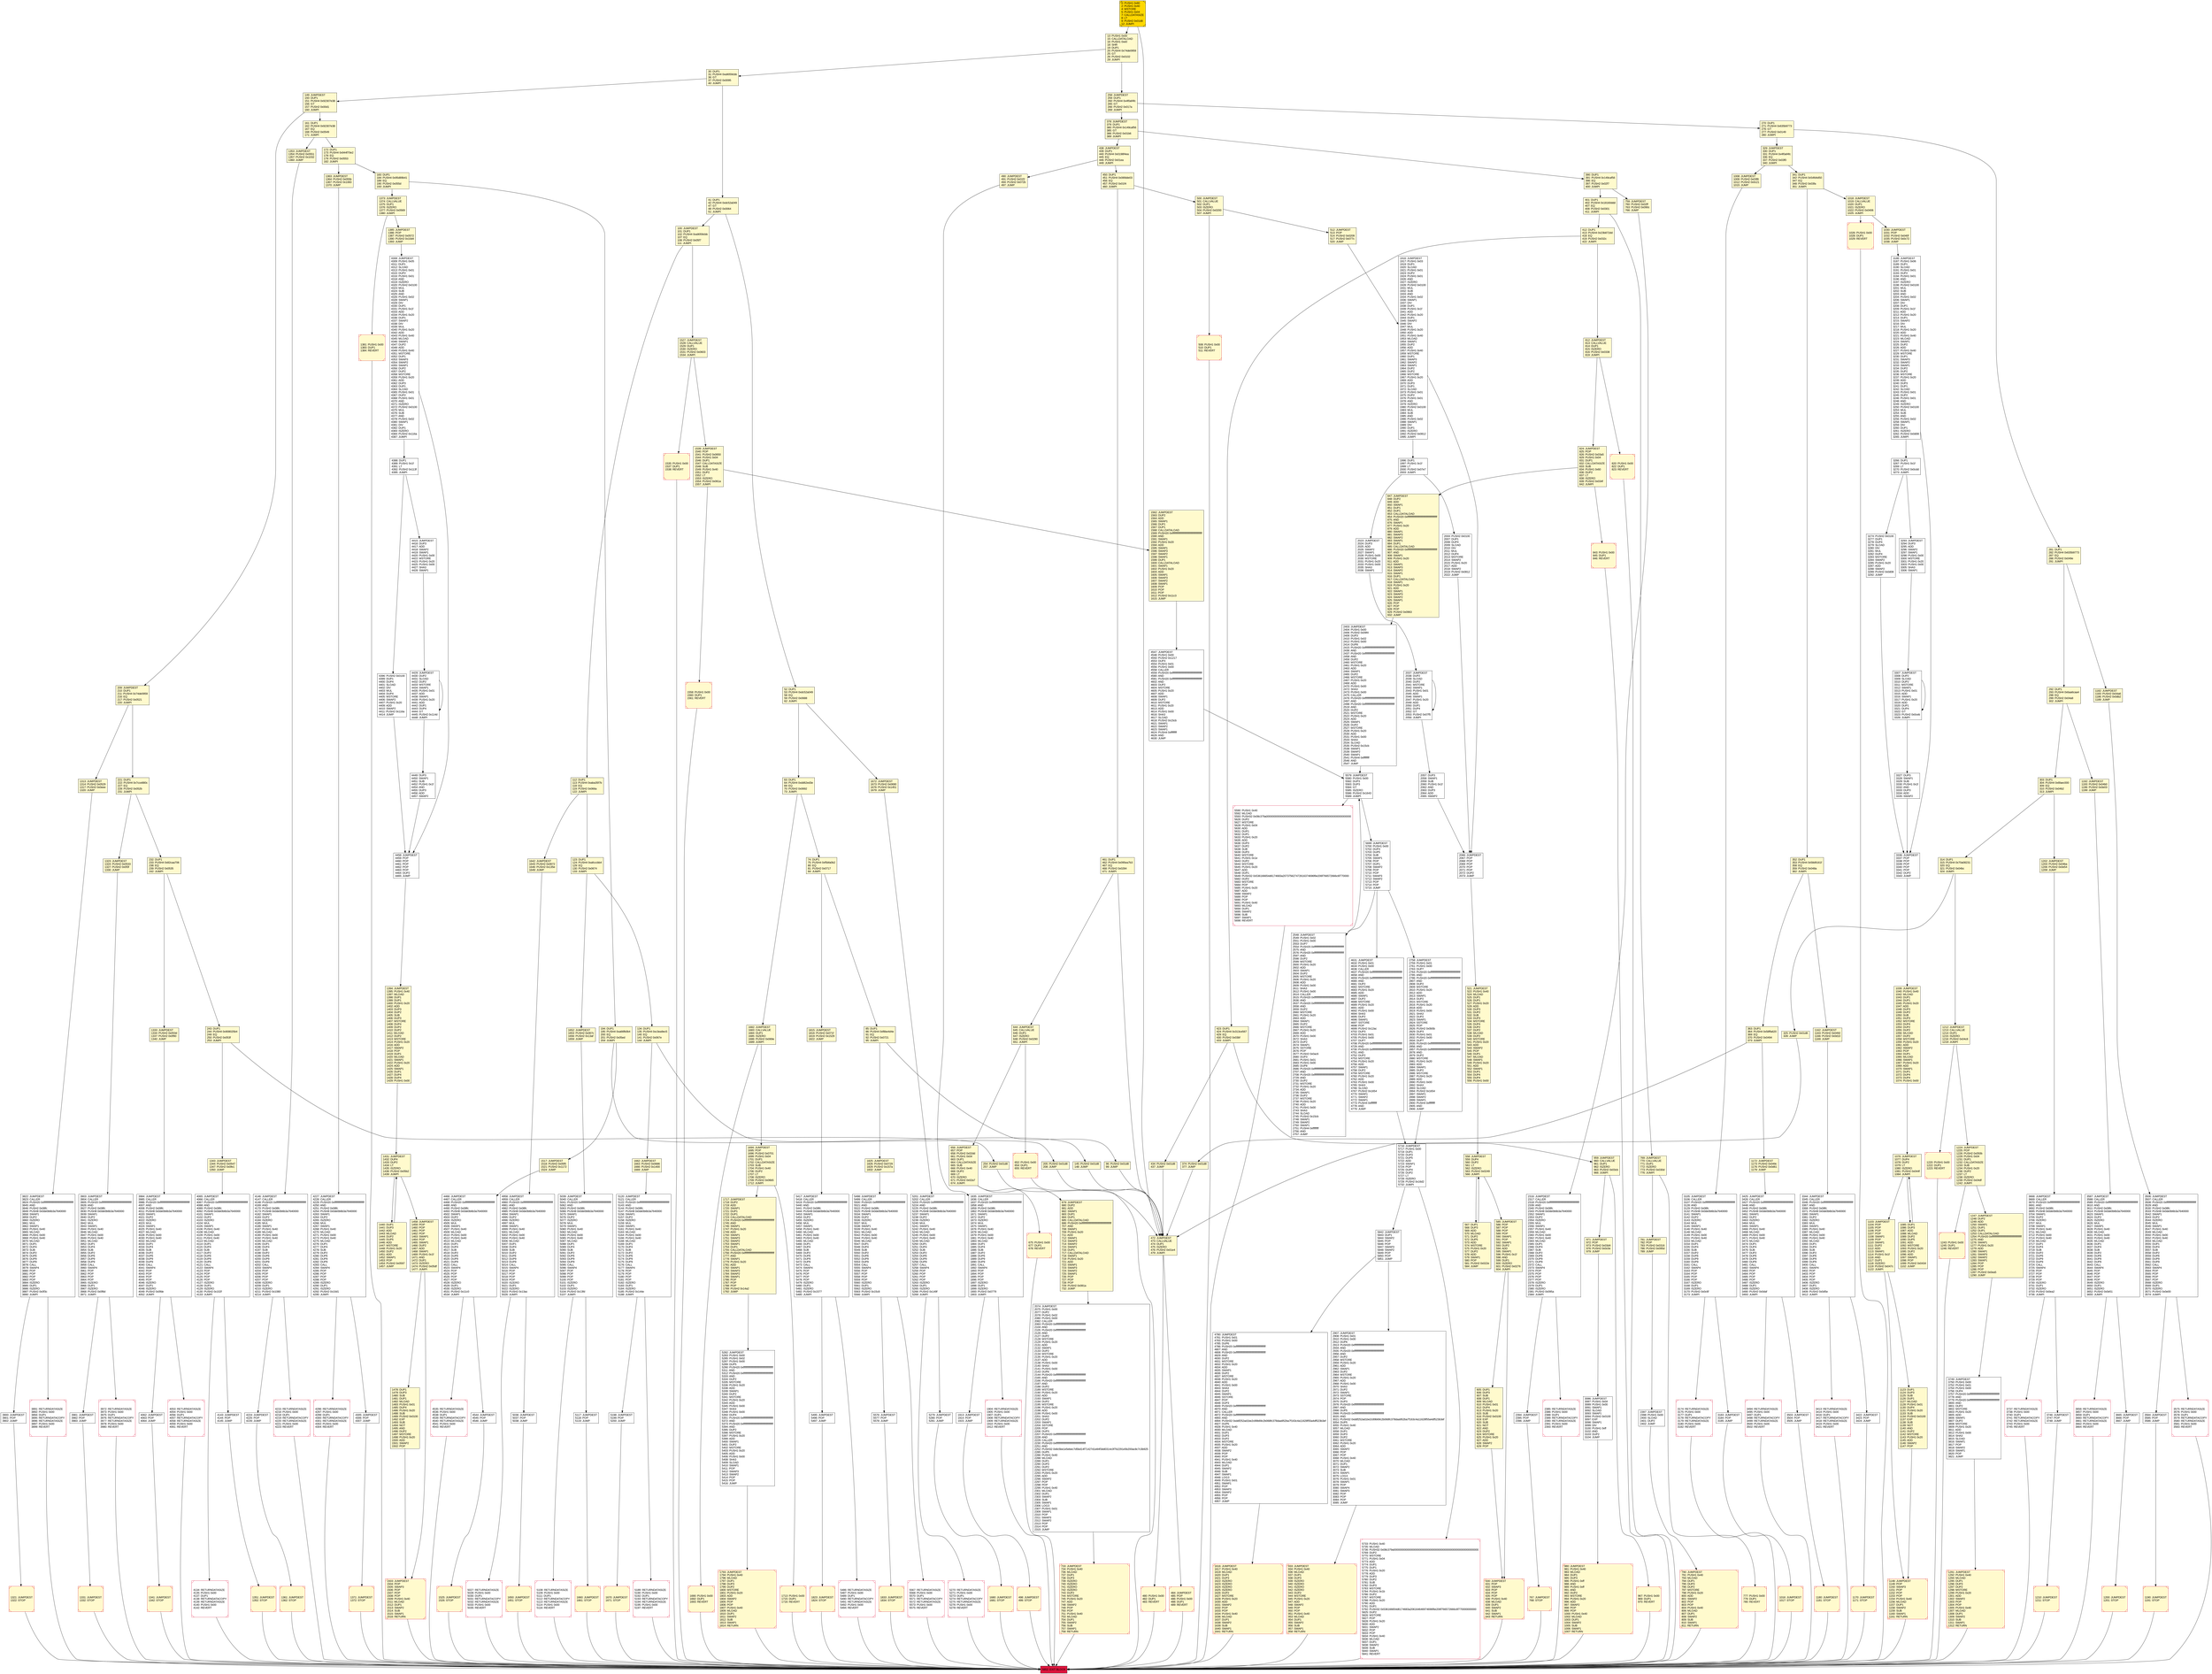 digraph G {
bgcolor=transparent rankdir=UD;
node [shape=box style=filled color=black fillcolor=white fontname=arial fontcolor=black];
1517 [label="1517: JUMPDEST\l1518: PUSH2 0x05f5\l1521: PUSH2 0x1172\l1524: JUMP\l" fillcolor=lemonchiffon ];
1162 [label="1162: JUMPDEST\l1163: PUSH2 0x0492\l1166: PUSH2 0x0d10\l1169: JUMP\l" fillcolor=lemonchiffon ];
1642 [label="1642: JUMPDEST\l1643: PUSH2 0x0672\l1646: PUSH2 0x135e\l1649: JUMP\l" fillcolor=lemonchiffon ];
341 [label="341: DUP1\l342: PUSH4 0x54fd4d50\l347: EQ\l348: PUSH2 0x03fa\l351: JUMPI\l" fillcolor=lemonchiffon ];
123 [label="123: DUP1\l124: PUSH4 0xafcccbb4\l129: EQ\l130: PUSH2 0x0674\l133: JUMPI\l" fillcolor=lemonchiffon ];
759 [label="759: JUMPDEST\l760: PUSH2 0x02ff\l763: PUSH2 0x090c\l766: JUMP\l" fillcolor=lemonchiffon ];
1717 [label="1717: JUMPDEST\l1718: DUP2\l1719: ADD\l1720: SWAP1\l1721: DUP1\l1722: DUP1\l1723: CALLDATALOAD\l1724: PUSH20 0xffffffffffffffffffffffffffffffffffffffff\l1745: AND\l1746: SWAP1\l1747: PUSH1 0x20\l1749: ADD\l1750: SWAP1\l1751: SWAP3\l1752: SWAP2\l1753: SWAP1\l1754: DUP1\l1755: CALLDATALOAD\l1756: PUSH20 0xffffffffffffffffffffffffffffffffffffffff\l1777: AND\l1778: SWAP1\l1779: PUSH1 0x20\l1781: ADD\l1782: SWAP1\l1783: SWAP3\l1784: SWAP2\l1785: SWAP1\l1786: POP\l1787: POP\l1788: POP\l1789: PUSH2 0x14a2\l1792: JUMP\l" fillcolor=lemonchiffon ];
4146 [label="4146: JUMPDEST\l4147: CALLER\l4148: PUSH20 0xffffffffffffffffffffffffffffffffffffffff\l4169: AND\l4170: PUSH2 0x08fc\l4173: PUSH8 0x0de0b6b3a7640000\l4182: SWAP1\l4183: DUP2\l4184: ISZERO\l4185: MUL\l4186: SWAP1\l4187: PUSH1 0x40\l4189: MLOAD\l4190: PUSH1 0x00\l4192: PUSH1 0x40\l4194: MLOAD\l4195: DUP1\l4196: DUP4\l4197: SUB\l4198: DUP2\l4199: DUP6\l4200: DUP9\l4201: DUP9\l4202: CALL\l4203: SWAP4\l4204: POP\l4205: POP\l4206: POP\l4207: POP\l4208: ISZERO\l4209: DUP1\l4210: ISZERO\l4211: PUSH2 0x1080\l4214: JUMPI\l" ];
434 [label="434: PUSH2 0x01d8\l437: JUMP\l" fillcolor=lemonchiffon ];
390 [label="390: DUP1\l391: PUSH4 0x149caf56\l396: EQ\l397: PUSH2 0x02f7\l400: JUMPI\l" fillcolor=lemonchiffon ];
3900 [label="3900: JUMPDEST\l3901: POP\l3902: JUMP\l" ];
3186 [label="3186: JUMPDEST\l3187: PUSH1 0x06\l3189: DUP1\l3190: SLOAD\l3191: PUSH1 0x01\l3193: DUP2\l3194: PUSH1 0x01\l3196: AND\l3197: ISZERO\l3198: PUSH2 0x0100\l3201: MUL\l3202: SUB\l3203: AND\l3204: PUSH1 0x02\l3206: SWAP1\l3207: DIV\l3208: DUP1\l3209: PUSH1 0x1f\l3211: ADD\l3212: PUSH1 0x20\l3214: DUP1\l3215: SWAP2\l3216: DIV\l3217: MUL\l3218: PUSH1 0x20\l3220: ADD\l3221: PUSH1 0x40\l3223: MLOAD\l3224: SWAP1\l3225: DUP2\l3226: ADD\l3227: PUSH1 0x40\l3229: MSTORE\l3230: DUP1\l3231: SWAP3\l3232: SWAP2\l3233: SWAP1\l3234: DUP2\l3235: DUP2\l3236: MSTORE\l3237: PUSH1 0x20\l3239: ADD\l3240: DUP3\l3241: DUP1\l3242: SLOAD\l3243: PUSH1 0x01\l3245: DUP2\l3246: PUSH1 0x01\l3248: AND\l3249: ISZERO\l3250: PUSH2 0x0100\l3253: MUL\l3254: SUB\l3255: AND\l3256: PUSH1 0x02\l3258: SWAP1\l3259: DIV\l3260: DUP1\l3261: ISZERO\l3262: PUSH2 0x0d08\l3265: JUMPI\l" ];
2316 [label="2316: JUMPDEST\l2317: CALLER\l2318: PUSH20 0xffffffffffffffffffffffffffffffffffffffff\l2339: AND\l2340: PUSH2 0x08fc\l2343: PUSH8 0x0de0b6b3a7640000\l2352: SWAP1\l2353: DUP2\l2354: ISZERO\l2355: MUL\l2356: SWAP1\l2357: PUSH1 0x40\l2359: MLOAD\l2360: PUSH1 0x00\l2362: PUSH1 0x40\l2364: MLOAD\l2365: DUP1\l2366: DUP4\l2367: SUB\l2368: DUP2\l2369: DUP6\l2370: DUP9\l2371: DUP9\l2372: CALL\l2373: SWAP4\l2374: POP\l2375: POP\l2376: POP\l2377: POP\l2378: ISZERO\l2379: DUP1\l2380: ISZERO\l2381: PUSH2 0x095a\l2384: JUMPI\l" ];
52 [label="52: DUP1\l53: PUSH4 0xdc52a049\l58: EQ\l59: PUSH2 0x0688\l62: JUMPI\l" fillcolor=lemonchiffon ];
2066 [label="2066: JUMPDEST\l2067: POP\l2068: POP\l2069: POP\l2070: POP\l2071: POP\l2072: DUP2\l2073: JUMP\l" ];
4415 [label="4415: JUMPDEST\l4416: DUP3\l4417: ADD\l4418: SWAP2\l4419: SWAP1\l4420: PUSH1 0x00\l4422: MSTORE\l4423: PUSH1 0x20\l4425: PUSH1 0x00\l4427: SHA3\l4428: SWAP1\l" ];
2057 [label="2057: DUP3\l2058: SWAP1\l2059: SUB\l2060: PUSH1 0x1f\l2062: AND\l2063: DUP3\l2064: ADD\l2065: SWAP2\l" ];
3822 [label="3822: JUMPDEST\l3823: CALLER\l3824: PUSH20 0xffffffffffffffffffffffffffffffffffffffff\l3845: AND\l3846: PUSH2 0x08fc\l3849: PUSH8 0x0de0b6b3a7640000\l3858: SWAP1\l3859: DUP2\l3860: ISZERO\l3861: MUL\l3862: SWAP1\l3863: PUSH1 0x40\l3865: MLOAD\l3866: PUSH1 0x00\l3868: PUSH1 0x40\l3870: MLOAD\l3871: DUP1\l3872: DUP4\l3873: SUB\l3874: DUP2\l3875: DUP6\l3876: DUP9\l3877: DUP9\l3878: CALL\l3879: SWAP4\l3880: POP\l3881: POP\l3882: POP\l3883: POP\l3884: ISZERO\l3885: DUP1\l3886: ISZERO\l3887: PUSH2 0x0f3c\l3890: JUMPI\l" ];
5417 [label="5417: JUMPDEST\l5418: CALLER\l5419: PUSH20 0xffffffffffffffffffffffffffffffffffffffff\l5440: AND\l5441: PUSH2 0x08fc\l5444: PUSH8 0x0de0b6b3a7640000\l5453: SWAP1\l5454: DUP2\l5455: ISZERO\l5456: MUL\l5457: SWAP1\l5458: PUSH1 0x40\l5460: MLOAD\l5461: PUSH1 0x00\l5463: PUSH1 0x40\l5465: MLOAD\l5466: DUP1\l5467: DUP4\l5468: SUB\l5469: DUP2\l5470: DUP6\l5471: DUP9\l5472: DUP9\l5473: CALL\l5474: SWAP4\l5475: POP\l5476: POP\l5477: POP\l5478: POP\l5479: ISZERO\l5480: DUP1\l5481: ISZERO\l5482: PUSH2 0x1577\l5485: JUMPI\l" ];
1333 [label="1333: JUMPDEST\l1334: PUSH2 0x053d\l1337: PUSH2 0x0f90\l1340: JUMP\l" fillcolor=lemonchiffon ];
258 [label="258: JUMPDEST\l259: DUP1\l260: PUSH4 0x4f0af4fc\l265: GT\l266: PUSH2 0x017a\l269: JUMPI\l" fillcolor=lemonchiffon ];
4065 [label="4065: JUMPDEST\l4066: CALLER\l4067: PUSH20 0xffffffffffffffffffffffffffffffffffffffff\l4088: AND\l4089: PUSH2 0x08fc\l4092: PUSH8 0x0de0b6b3a7640000\l4101: SWAP1\l4102: DUP2\l4103: ISZERO\l4104: MUL\l4105: SWAP1\l4106: PUSH1 0x40\l4108: MLOAD\l4109: PUSH1 0x00\l4111: PUSH1 0x40\l4113: MLOAD\l4114: DUP1\l4115: DUP4\l4116: SUB\l4117: DUP2\l4118: DUP6\l4119: DUP9\l4120: DUP9\l4121: CALL\l4122: SWAP4\l4123: POP\l4124: POP\l4125: POP\l4126: POP\l4127: ISZERO\l4128: DUP1\l4129: ISZERO\l4130: PUSH2 0x102f\l4133: JUMPI\l" ];
243 [label="243: DUP1\l244: PUSH4 0x908025b4\l249: EQ\l250: PUSH2 0x053f\l253: JUMPI\l" fillcolor=lemonchiffon ];
4134 [label="4134: RETURNDATASIZE\l4135: PUSH1 0x00\l4137: DUP1\l4138: RETURNDATACOPY\l4139: RETURNDATASIZE\l4140: PUSH1 0x00\l4142: REVERT\l" shape=Msquare color=crimson ];
480 [label="480: PUSH1 0x00\l482: DUP1\l483: REVERT\l" fillcolor=lemonchiffon shape=Msquare color=crimson ];
1503 [label="1503: JUMPDEST\l1504: POP\l1505: SWAP3\l1506: POP\l1507: POP\l1508: POP\l1509: PUSH1 0x40\l1511: MLOAD\l1512: DUP1\l1513: SWAP2\l1514: SUB\l1515: SWAP1\l1516: RETURN\l" fillcolor=lemonchiffon shape=Msquare color=crimson ];
5716 [label="5716: JUMPDEST\l5717: PUSH1 0x00\l5719: DUP1\l5720: DUP3\l5721: DUP5\l5722: ADD\l5723: SWAP1\l5724: POP\l5725: DUP4\l5726: DUP2\l5727: LT\l5728: ISZERO\l5729: PUSH2 0x16d2\l5732: JUMPI\l" ];
232 [label="232: DUP1\l233: PUSH4 0x82caa706\l238: EQ\l239: PUSH2 0x0535\l242: JUMPI\l" fillcolor=lemonchiffon ];
4466 [label="4466: JUMPDEST\l4467: CALLER\l4468: PUSH20 0xffffffffffffffffffffffffffffffffffffffff\l4489: AND\l4490: PUSH2 0x08fc\l4493: PUSH8 0x0de0b6b3a7640000\l4502: SWAP1\l4503: DUP2\l4504: ISZERO\l4505: MUL\l4506: SWAP1\l4507: PUSH1 0x40\l4509: MLOAD\l4510: PUSH1 0x00\l4512: PUSH1 0x40\l4514: MLOAD\l4515: DUP1\l4516: DUP4\l4517: SUB\l4518: DUP2\l4519: DUP6\l4520: DUP9\l4521: DUP9\l4522: CALL\l4523: SWAP4\l4524: POP\l4525: POP\l4526: POP\l4527: POP\l4528: ISZERO\l4529: DUP1\l4530: ISZERO\l4531: PUSH2 0x11c0\l4534: JUMPI\l" ];
644 [label="644: JUMPDEST\l645: CALLVALUE\l646: DUP1\l647: ISZERO\l648: PUSH2 0x0290\l651: JUMPI\l" fillcolor=lemonchiffon ];
5733 [label="5733: PUSH1 0x40\l5735: MLOAD\l5736: PUSH32 0x08c379a000000000000000000000000000000000000000000000000000000000\l5769: DUP2\l5770: MSTORE\l5771: PUSH1 0x04\l5773: ADD\l5774: DUP1\l5775: DUP1\l5776: PUSH1 0x20\l5778: ADD\l5779: DUP3\l5780: DUP2\l5781: SUB\l5782: DUP3\l5783: MSTORE\l5784: PUSH1 0x1b\l5786: DUP2\l5787: MSTORE\l5788: PUSH1 0x20\l5790: ADD\l5791: DUP1\l5792: PUSH32 0x536166654d6174683a206164646974696f6e206f766572666c6f770000000000\l5825: DUP2\l5826: MSTORE\l5827: POP\l5828: PUSH1 0x20\l5830: ADD\l5831: SWAP2\l5832: POP\l5833: POP\l5834: PUSH1 0x40\l5836: MLOAD\l5837: DUP1\l5838: SWAP2\l5839: SUB\l5840: SWAP1\l5841: REVERT\l" shape=Msquare color=crimson ];
363 [label="363: DUP1\l364: PUSH4 0x58ffa620\l369: EQ\l370: PUSH2 0x0494\l373: JUMPI\l" fillcolor=lemonchiffon ];
5495 [label="5495: JUMPDEST\l5496: POP\l5497: JUMP\l" ];
484 [label="484: JUMPDEST\l485: POP\l486: PUSH1 0x00\l488: DUP1\l489: REVERT\l" fillcolor=lemonchiffon shape=Msquare color=crimson ];
3656 [label="3656: RETURNDATASIZE\l3657: PUSH1 0x00\l3659: DUP1\l3660: RETURNDATACOPY\l3661: RETURNDATASIZE\l3662: PUSH1 0x00\l3664: REVERT\l" shape=Msquare color=crimson ];
30 [label="30: DUP1\l31: PUSH4 0xa9059cbb\l36: GT\l37: PUSH2 0x0095\l40: JUMPI\l" fillcolor=lemonchiffon ];
1458 [label="1458: JUMPDEST\l1459: POP\l1460: POP\l1461: POP\l1462: POP\l1463: SWAP1\l1464: POP\l1465: SWAP1\l1466: DUP2\l1467: ADD\l1468: SWAP1\l1469: PUSH1 0x1f\l1471: AND\l1472: DUP1\l1473: ISZERO\l1474: PUSH2 0x05df\l1477: JUMPI\l" fillcolor=lemonchiffon ];
1385 [label="1385: JUMPDEST\l1386: POP\l1387: PUSH2 0x0572\l1390: PUSH2 0x10d4\l1393: JUMP\l" fillcolor=lemonchiffon ];
508 [label="508: PUSH1 0x00\l510: DUP1\l511: REVERT\l" fillcolor=lemonchiffon shape=Msquare color=crimson ];
1535 [label="1535: PUSH1 0x00\l1537: DUP1\l1538: REVERT\l" fillcolor=lemonchiffon shape=Msquare color=crimson ];
1913 [label="1913: JUMPDEST\l1914: POP\l1915: JUMP\l" ];
5189 [label="5189: RETURNDATASIZE\l5190: PUSH1 0x00\l5192: DUP1\l5193: RETURNDATACOPY\l5194: RETURNDATASIZE\l5195: PUSH1 0x00\l5197: REVERT\l" shape=Msquare color=crimson ];
461 [label="461: DUP1\l462: PUSH4 0x095ea7b3\l467: EQ\l468: PUSH2 0x0284\l471: JUMPI\l" fillcolor=lemonchiffon ];
980 [label="980: JUMPDEST\l981: PUSH1 0x40\l983: MLOAD\l984: DUP1\l985: DUP3\l986: PUSH1 0xff\l988: AND\l989: PUSH1 0xff\l991: AND\l992: DUP2\l993: MSTORE\l994: PUSH1 0x20\l996: ADD\l997: SWAP2\l998: POP\l999: POP\l1000: PUSH1 0x40\l1002: MLOAD\l1003: DUP1\l1004: SWAP2\l1005: SUB\l1006: SWAP1\l1007: RETURN\l" fillcolor=lemonchiffon shape=Msquare color=crimson ];
1525 [label="1525: JUMPDEST\l1526: STOP\l" fillcolor=lemonchiffon shape=Msquare color=crimson ];
3587 [label="3587: JUMPDEST\l3588: CALLER\l3589: PUSH20 0xffffffffffffffffffffffffffffffffffffffff\l3610: AND\l3611: PUSH2 0x08fc\l3614: PUSH8 0x0de0b6b3a7640000\l3623: SWAP1\l3624: DUP2\l3625: ISZERO\l3626: MUL\l3627: SWAP1\l3628: PUSH1 0x40\l3630: MLOAD\l3631: PUSH1 0x00\l3633: PUSH1 0x40\l3635: MLOAD\l3636: DUP1\l3637: DUP4\l3638: SUB\l3639: DUP2\l3640: DUP6\l3641: DUP9\l3642: DUP9\l3643: CALL\l3644: SWAP4\l3645: POP\l3646: POP\l3647: POP\l3648: POP\l3649: ISZERO\l3650: DUP1\l3651: ISZERO\l3652: PUSH2 0x0e51\l3655: JUMPI\l" ];
498 [label="498: JUMPDEST\l499: STOP\l" fillcolor=lemonchiffon shape=Msquare color=crimson ];
967 [label="967: PUSH1 0x00\l969: DUP1\l970: REVERT\l" fillcolor=lemonchiffon shape=Msquare color=crimson ];
1016 [label="1016: JUMPDEST\l1017: STOP\l" fillcolor=lemonchiffon shape=Msquare color=crimson ];
4215 [label="4215: RETURNDATASIZE\l4216: PUSH1 0x00\l4218: DUP1\l4219: RETURNDATACOPY\l4220: RETURNDATASIZE\l4221: PUSH1 0x00\l4223: REVERT\l" shape=Msquare color=crimson ];
3266 [label="3266: DUP1\l3267: PUSH1 0x1f\l3269: LT\l3270: PUSH2 0x0cdd\l3273: JUMPI\l" ];
1085 [label="1085: DUP1\l1086: DUP3\l1087: ADD\l1088: MLOAD\l1089: DUP2\l1090: DUP5\l1091: ADD\l1092: MSTORE\l1093: PUSH1 0x20\l1095: DUP2\l1096: ADD\l1097: SWAP1\l1098: POP\l1099: PUSH2 0x0434\l1102: JUMP\l" fillcolor=lemonchiffon ];
3422 [label="3422: JUMPDEST\l3423: POP\l3424: JUMP\l" ];
2394 [label="2394: JUMPDEST\l2395: POP\l2396: JUMP\l" ];
3174 [label="3174: RETURNDATASIZE\l3175: PUSH1 0x00\l3177: DUP1\l3178: RETURNDATACOPY\l3179: RETURNDATASIZE\l3180: PUSH1 0x00\l3182: REVERT\l" shape=Msquare color=crimson ];
5498 [label="5498: JUMPDEST\l5499: CALLER\l5500: PUSH20 0xffffffffffffffffffffffffffffffffffffffff\l5521: AND\l5522: PUSH2 0x08fc\l5525: PUSH8 0x0de0b6b3a7640000\l5534: SWAP1\l5535: DUP2\l5536: ISZERO\l5537: MUL\l5538: SWAP1\l5539: PUSH1 0x40\l5541: MLOAD\l5542: PUSH1 0x00\l5544: PUSH1 0x40\l5546: MLOAD\l5547: DUP1\l5548: DUP4\l5549: SUB\l5550: DUP2\l5551: DUP6\l5552: DUP9\l5553: DUP9\l5554: CALL\l5555: SWAP4\l5556: POP\l5557: POP\l5558: POP\l5559: POP\l5560: ISZERO\l5561: DUP1\l5562: ISZERO\l5563: PUSH2 0x15c8\l5566: JUMPI\l" ];
1373 [label="1373: JUMPDEST\l1374: CALLVALUE\l1375: DUP1\l1376: ISZERO\l1377: PUSH2 0x0569\l1380: JUMPI\l" fillcolor=lemonchiffon ];
3737 [label="3737: RETURNDATASIZE\l3738: PUSH1 0x00\l3740: DUP1\l3741: RETURNDATACOPY\l3742: RETURNDATASIZE\l3743: PUSH1 0x00\l3745: REVERT\l" shape=Msquare color=crimson ];
450 [label="450: DUP1\l451: PUSH4 0x06fdde03\l456: EQ\l457: PUSH2 0x01f4\l460: JUMPI\l" fillcolor=lemonchiffon ];
3503 [label="3503: JUMPDEST\l3504: POP\l3505: JUMP\l" ];
769 [label="769: JUMPDEST\l770: CALLVALUE\l771: DUP1\l772: ISZERO\l773: PUSH2 0x030d\l776: JUMPI\l" fillcolor=lemonchiffon ];
1823 [label="1823: JUMPDEST\l1824: STOP\l" fillcolor=lemonchiffon shape=Msquare color=crimson ];
5036 [label="5036: JUMPDEST\l5037: POP\l5038: JUMP\l" ];
5270 [label="5270: RETURNDATASIZE\l5271: PUSH1 0x00\l5273: DUP1\l5274: RETURNDATACOPY\l5275: RETURNDATASIZE\l5276: PUSH1 0x00\l5278: REVERT\l" shape=Msquare color=crimson ];
41 [label="41: DUP1\l42: PUSH4 0xdc52a049\l47: GT\l48: PUSH2 0x0064\l51: JUMPI\l" fillcolor=lemonchiffon ];
1323 [label="1323: JUMPDEST\l1324: PUSH2 0x0533\l1327: PUSH2 0x0f3f\l1330: JUMP\l" fillcolor=lemonchiffon ];
5201 [label="5201: JUMPDEST\l5202: CALLER\l5203: PUSH20 0xffffffffffffffffffffffffffffffffffffffff\l5224: AND\l5225: PUSH2 0x08fc\l5228: PUSH8 0x0de0b6b3a7640000\l5237: SWAP1\l5238: DUP2\l5239: ISZERO\l5240: MUL\l5241: SWAP1\l5242: PUSH1 0x40\l5244: MLOAD\l5245: PUSH1 0x00\l5247: PUSH1 0x40\l5249: MLOAD\l5250: DUP1\l5251: DUP4\l5252: SUB\l5253: DUP2\l5254: DUP6\l5255: DUP9\l5256: DUP9\l5257: CALL\l5258: SWAP4\l5259: POP\l5260: POP\l5261: POP\l5262: POP\l5263: ISZERO\l5264: DUP1\l5265: ISZERO\l5266: PUSH2 0x149f\l5269: JUMPI\l" ];
820 [label="820: PUSH1 0x00\l822: DUP1\l823: REVERT\l" fillcolor=lemonchiffon shape=Msquare color=crimson ];
500 [label="500: JUMPDEST\l501: CALLVALUE\l502: DUP1\l503: ISZERO\l504: PUSH2 0x0200\l507: JUMPI\l" fillcolor=lemonchiffon ];
933 [label="933: JUMPDEST\l934: PUSH1 0x40\l936: MLOAD\l937: DUP1\l938: DUP3\l939: ISZERO\l940: ISZERO\l941: ISZERO\l942: ISZERO\l943: DUP2\l944: MSTORE\l945: PUSH1 0x20\l947: ADD\l948: SWAP2\l949: POP\l950: POP\l951: PUSH1 0x40\l953: MLOAD\l954: DUP1\l955: SWAP2\l956: SUB\l957: SWAP1\l958: RETURN\l" fillcolor=lemonchiffon shape=Msquare color=crimson ];
194 [label="194: DUP1\l195: PUSH4 0xa66fb0b4\l200: EQ\l201: PUSH2 0x05ed\l204: JUMPI\l" fillcolor=lemonchiffon ];
679 [label="679: JUMPDEST\l680: DUP2\l681: ADD\l682: SWAP1\l683: DUP1\l684: DUP1\l685: CALLDATALOAD\l686: PUSH20 0xffffffffffffffffffffffffffffffffffffffff\l707: AND\l708: SWAP1\l709: PUSH1 0x20\l711: ADD\l712: SWAP1\l713: SWAP3\l714: SWAP2\l715: SWAP1\l716: DUP1\l717: CALLDATALOAD\l718: SWAP1\l719: PUSH1 0x20\l721: ADD\l722: SWAP1\l723: SWAP3\l724: SWAP2\l725: SWAP1\l726: POP\l727: POP\l728: POP\l729: PUSH2 0x081a\l732: JUMP\l" fillcolor=lemonchiffon ];
2548 [label="2548: JUMPDEST\l2549: PUSH1 0x02\l2551: PUSH1 0x00\l2553: DUP7\l2554: PUSH20 0xffffffffffffffffffffffffffffffffffffffff\l2575: AND\l2576: PUSH20 0xffffffffffffffffffffffffffffffffffffffff\l2597: AND\l2598: DUP2\l2599: MSTORE\l2600: PUSH1 0x20\l2602: ADD\l2603: SWAP1\l2604: DUP2\l2605: MSTORE\l2606: PUSH1 0x20\l2608: ADD\l2609: PUSH1 0x00\l2611: SHA3\l2612: PUSH1 0x00\l2614: CALLER\l2615: PUSH20 0xffffffffffffffffffffffffffffffffffffffff\l2636: AND\l2637: PUSH20 0xffffffffffffffffffffffffffffffffffffffff\l2658: AND\l2659: DUP2\l2660: MSTORE\l2661: PUSH1 0x20\l2663: ADD\l2664: SWAP1\l2665: DUP2\l2666: MSTORE\l2667: PUSH1 0x20\l2669: ADD\l2670: PUSH1 0x00\l2672: SHA3\l2673: DUP2\l2674: SWAP1\l2675: SSTORE\l2676: POP\l2677: PUSH2 0x0ac6\l2680: DUP3\l2681: PUSH1 0x01\l2683: PUSH1 0x00\l2685: DUP8\l2686: PUSH20 0xffffffffffffffffffffffffffffffffffffffff\l2707: AND\l2708: PUSH20 0xffffffffffffffffffffffffffffffffffffffff\l2729: AND\l2730: DUP2\l2731: MSTORE\l2732: PUSH1 0x20\l2734: ADD\l2735: SWAP1\l2736: DUP2\l2737: MSTORE\l2738: PUSH1 0x20\l2740: ADD\l2741: PUSH1 0x00\l2743: SHA3\l2744: SLOAD\l2745: PUSH2 0x15cb\l2748: SWAP1\l2749: SWAP2\l2750: SWAP1\l2751: PUSH4 0xffffffff\l2756: AND\l2757: JUMP\l" ];
959 [label="959: JUMPDEST\l960: CALLVALUE\l961: DUP1\l962: ISZERO\l963: PUSH2 0x03cb\l966: JUMPI\l" fillcolor=lemonchiffon ];
4227 [label="4227: JUMPDEST\l4228: CALLER\l4229: PUSH20 0xffffffffffffffffffffffffffffffffffffffff\l4250: AND\l4251: PUSH2 0x08fc\l4254: PUSH8 0x0de0b6b3a7640000\l4263: SWAP1\l4264: DUP2\l4265: ISZERO\l4266: MUL\l4267: SWAP1\l4268: PUSH1 0x40\l4270: MLOAD\l4271: PUSH1 0x00\l4273: PUSH1 0x40\l4275: MLOAD\l4276: DUP1\l4277: DUP4\l4278: SUB\l4279: DUP2\l4280: DUP6\l4281: DUP9\l4282: DUP9\l4283: CALL\l4284: SWAP4\l4285: POP\l4286: POP\l4287: POP\l4288: POP\l4289: ISZERO\l4290: DUP1\l4291: ISZERO\l4292: PUSH2 0x10d1\l4295: JUMPI\l" ];
2758 [label="2758: JUMPDEST\l2759: PUSH1 0x01\l2761: PUSH1 0x00\l2763: DUP7\l2764: PUSH20 0xffffffffffffffffffffffffffffffffffffffff\l2785: AND\l2786: PUSH20 0xffffffffffffffffffffffffffffffffffffffff\l2807: AND\l2808: DUP2\l2809: MSTORE\l2810: PUSH1 0x20\l2812: ADD\l2813: SWAP1\l2814: DUP2\l2815: MSTORE\l2816: PUSH1 0x20\l2818: ADD\l2819: PUSH1 0x00\l2821: SHA3\l2822: DUP2\l2823: SWAP1\l2824: SSTORE\l2825: POP\l2826: PUSH2 0x0b5b\l2829: DUP3\l2830: PUSH1 0x01\l2832: PUSH1 0x00\l2834: DUP7\l2835: PUSH20 0xffffffffffffffffffffffffffffffffffffffff\l2856: AND\l2857: PUSH20 0xffffffffffffffffffffffffffffffffffffffff\l2878: AND\l2879: DUP2\l2880: MSTORE\l2881: PUSH1 0x20\l2883: ADD\l2884: SWAP1\l2885: DUP2\l2886: MSTORE\l2887: PUSH1 0x20\l2889: ADD\l2890: PUSH1 0x00\l2892: SHA3\l2893: SLOAD\l2894: PUSH2 0x1654\l2897: SWAP1\l2898: SWAP2\l2899: SWAP1\l2900: PUSH4 0xffffffff\l2905: AND\l2906: JUMP\l" ];
790 [label="790: JUMPDEST\l791: PUSH1 0x40\l793: MLOAD\l794: DUP1\l795: DUP3\l796: DUP2\l797: MSTORE\l798: PUSH1 0x20\l800: ADD\l801: SWAP2\l802: POP\l803: POP\l804: PUSH1 0x40\l806: MLOAD\l807: DUP1\l808: SWAP2\l809: SUB\l810: SWAP1\l811: RETURN\l" fillcolor=lemonchiffon shape=Msquare color=crimson ];
1331 [label="1331: JUMPDEST\l1332: STOP\l" fillcolor=lemonchiffon shape=Msquare color=crimson ];
777 [label="777: PUSH1 0x00\l779: DUP1\l780: REVERT\l" fillcolor=lemonchiffon shape=Msquare color=crimson ];
1996 [label="1996: DUP1\l1997: PUSH1 0x1f\l1999: LT\l2000: PUSH2 0x07e7\l2003: JUMPI\l" ];
1341 [label="1341: JUMPDEST\l1342: STOP\l" fillcolor=lemonchiffon shape=Msquare color=crimson ];
3981 [label="3981: JUMPDEST\l3982: POP\l3983: JUMP\l" ];
281 [label="281: DUP1\l282: PUSH4 0x635b9773\l287: EQ\l288: PUSH2 0x049e\l291: JUMPI\l" fillcolor=lemonchiffon ];
5590 [label="5590: PUSH1 0x40\l5592: MLOAD\l5593: PUSH32 0x08c379a000000000000000000000000000000000000000000000000000000000\l5626: DUP2\l5627: MSTORE\l5628: PUSH1 0x04\l5630: ADD\l5631: DUP1\l5632: DUP1\l5633: PUSH1 0x20\l5635: ADD\l5636: DUP3\l5637: DUP2\l5638: SUB\l5639: DUP3\l5640: MSTORE\l5641: PUSH1 0x1e\l5643: DUP2\l5644: MSTORE\l5645: PUSH1 0x20\l5647: ADD\l5648: DUP1\l5649: PUSH32 0x536166654d6174683a207375627472616374696f6e206f766572666c6f770000\l5682: DUP2\l5683: MSTORE\l5684: POP\l5685: PUSH1 0x20\l5687: ADD\l5688: SWAP2\l5689: POP\l5690: POP\l5691: PUSH1 0x40\l5693: MLOAD\l5694: DUP1\l5695: SWAP2\l5696: SUB\l5697: SWAP1\l5698: REVERT\l" shape=Msquare color=crimson ];
1835 [label="1835: JUMPDEST\l1836: CALLER\l1837: PUSH20 0xffffffffffffffffffffffffffffffffffffffff\l1858: AND\l1859: PUSH2 0x08fc\l1862: PUSH8 0x0de0b6b3a7640000\l1871: SWAP1\l1872: DUP2\l1873: ISZERO\l1874: MUL\l1875: SWAP1\l1876: PUSH1 0x40\l1878: MLOAD\l1879: PUSH1 0x00\l1881: PUSH1 0x40\l1883: MLOAD\l1884: DUP1\l1885: DUP4\l1886: SUB\l1887: DUP2\l1888: DUP6\l1889: DUP9\l1890: DUP9\l1891: CALL\l1892: SWAP4\l1893: POP\l1894: POP\l1895: POP\l1896: POP\l1897: ISZERO\l1898: DUP1\l1899: ISZERO\l1900: PUSH2 0x0779\l1903: JUMPI\l" ];
4388 [label="4388: DUP1\l4389: PUSH1 0x1f\l4391: LT\l4392: PUSH2 0x113f\l4395: JUMPI\l" ];
1793 [label="1793: JUMPDEST\l1794: PUSH1 0x40\l1796: MLOAD\l1797: DUP1\l1798: DUP3\l1799: DUP2\l1800: MSTORE\l1801: PUSH1 0x20\l1803: ADD\l1804: SWAP2\l1805: POP\l1806: POP\l1807: PUSH1 0x40\l1809: MLOAD\l1810: DUP1\l1811: SWAP2\l1812: SUB\l1813: SWAP1\l1814: RETURN\l" fillcolor=lemonchiffon shape=Msquare color=crimson ];
221 [label="221: DUP1\l222: PUSH4 0x7cce880c\l227: EQ\l228: PUSH2 0x052b\l231: JUMPI\l" fillcolor=lemonchiffon ];
812 [label="812: JUMPDEST\l813: CALLVALUE\l814: DUP1\l815: ISZERO\l816: PUSH2 0x0338\l819: JUMPI\l" fillcolor=lemonchiffon ];
1291 [label="1291: JUMPDEST\l1292: PUSH1 0x40\l1294: MLOAD\l1295: DUP1\l1296: DUP3\l1297: DUP2\l1298: MSTORE\l1299: PUSH1 0x20\l1301: ADD\l1302: SWAP2\l1303: POP\l1304: POP\l1305: PUSH1 0x40\l1307: MLOAD\l1308: DUP1\l1309: SWAP2\l1310: SUB\l1311: SWAP1\l1312: RETURN\l" fillcolor=lemonchiffon shape=Msquare color=crimson ];
521 [label="521: JUMPDEST\l522: PUSH1 0x40\l524: MLOAD\l525: DUP1\l526: DUP1\l527: PUSH1 0x20\l529: ADD\l530: DUP3\l531: DUP2\l532: SUB\l533: DUP3\l534: MSTORE\l535: DUP4\l536: DUP2\l537: DUP2\l538: MLOAD\l539: DUP2\l540: MSTORE\l541: PUSH1 0x20\l543: ADD\l544: SWAP2\l545: POP\l546: DUP1\l547: MLOAD\l548: SWAP1\l549: PUSH1 0x20\l551: ADD\l552: SWAP1\l553: DUP1\l554: DUP4\l555: DUP4\l556: PUSH1 0x00\l" fillcolor=lemonchiffon ];
1321 [label="1321: JUMPDEST\l1322: STOP\l" fillcolor=lemonchiffon shape=Msquare color=crimson ];
1833 [label="1833: JUMPDEST\l1834: STOP\l" fillcolor=lemonchiffon shape=Msquare color=crimson ];
1815 [label="1815: JUMPDEST\l1816: PUSH2 0x071f\l1819: PUSH2 0x1529\l1822: JUMP\l" fillcolor=lemonchiffon ];
1039 [label="1039: JUMPDEST\l1040: PUSH1 0x40\l1042: MLOAD\l1043: DUP1\l1044: DUP1\l1045: PUSH1 0x20\l1047: ADD\l1048: DUP3\l1049: DUP2\l1050: SUB\l1051: DUP3\l1052: MSTORE\l1053: DUP4\l1054: DUP2\l1055: DUP2\l1056: MLOAD\l1057: DUP2\l1058: MSTORE\l1059: PUSH1 0x20\l1061: ADD\l1062: SWAP2\l1063: POP\l1064: DUP1\l1065: MLOAD\l1066: SWAP1\l1067: PUSH1 0x20\l1069: ADD\l1070: SWAP1\l1071: DUP1\l1072: DUP4\l1073: DUP4\l1074: PUSH1 0x00\l" fillcolor=lemonchiffon ];
1030 [label="1030: JUMPDEST\l1031: POP\l1032: PUSH2 0x040f\l1035: PUSH2 0x0c72\l1038: JUMP\l" fillcolor=lemonchiffon ];
1539 [label="1539: JUMPDEST\l1540: POP\l1541: PUSH2 0x0650\l1544: PUSH1 0x04\l1546: DUP1\l1547: CALLDATASIZE\l1548: SUB\l1549: PUSH1 0x40\l1551: DUP2\l1552: LT\l1553: ISZERO\l1554: PUSH2 0x061a\l1557: JUMPI\l" fillcolor=lemonchiffon ];
1381 [label="1381: PUSH1 0x00\l1383: DUP1\l1384: REVERT\l" fillcolor=lemonchiffon shape=Msquare color=crimson ];
1361 [label="1361: JUMPDEST\l1362: STOP\l" fillcolor=lemonchiffon shape=Msquare color=crimson ];
3327 [label="3327: DUP3\l3328: SWAP1\l3329: SUB\l3330: PUSH1 0x1f\l3332: AND\l3333: DUP3\l3334: ADD\l3335: SWAP2\l" ];
1825 [label="1825: JUMPDEST\l1826: PUSH2 0x0729\l1829: PUSH2 0x157a\l1832: JUMP\l" fillcolor=lemonchiffon ];
1662 [label="1662: JUMPDEST\l1663: PUSH2 0x0686\l1666: PUSH2 0x1400\l1669: JUMP\l" fillcolor=lemonchiffon ];
4308 [label="4308: JUMPDEST\l4309: PUSH1 0x05\l4311: DUP1\l4312: SLOAD\l4313: PUSH1 0x01\l4315: DUP2\l4316: PUSH1 0x01\l4318: AND\l4319: ISZERO\l4320: PUSH2 0x0100\l4323: MUL\l4324: SUB\l4325: AND\l4326: PUSH1 0x02\l4328: SWAP1\l4329: DIV\l4330: DUP1\l4331: PUSH1 0x1f\l4333: ADD\l4334: PUSH1 0x20\l4336: DUP1\l4337: SWAP2\l4338: DIV\l4339: MUL\l4340: PUSH1 0x20\l4342: ADD\l4343: PUSH1 0x40\l4345: MLOAD\l4346: SWAP1\l4347: DUP2\l4348: ADD\l4349: PUSH1 0x40\l4351: MSTORE\l4352: DUP1\l4353: SWAP3\l4354: SWAP2\l4355: SWAP1\l4356: DUP2\l4357: DUP2\l4358: MSTORE\l4359: PUSH1 0x20\l4361: ADD\l4362: DUP3\l4363: DUP1\l4364: SLOAD\l4365: PUSH1 0x01\l4367: DUP2\l4368: PUSH1 0x01\l4370: AND\l4371: ISZERO\l4372: PUSH2 0x0100\l4375: MUL\l4376: SUB\l4377: AND\l4378: PUSH1 0x02\l4380: SWAP1\l4381: DIV\l4382: DUP1\l4383: ISZERO\l4384: PUSH2 0x116a\l4387: JUMPI\l" ];
1478 [label="1478: DUP1\l1479: DUP3\l1480: SUB\l1481: DUP1\l1482: MLOAD\l1483: PUSH1 0x01\l1485: DUP4\l1486: PUSH1 0x20\l1488: SUB\l1489: PUSH2 0x0100\l1492: EXP\l1493: SUB\l1494: NOT\l1495: AND\l1496: DUP2\l1497: MSTORE\l1498: PUSH1 0x20\l1500: ADD\l1501: SWAP2\l1502: POP\l" fillcolor=lemonchiffon ];
1371 [label="1371: JUMPDEST\l1372: STOP\l" fillcolor=lemonchiffon shape=Msquare color=crimson ];
1351 [label="1351: JUMPDEST\l1352: STOP\l" fillcolor=lemonchiffon shape=Msquare color=crimson ];
4296 [label="4296: RETURNDATASIZE\l4297: PUSH1 0x00\l4299: DUP1\l4300: RETURNDATACOPY\l4301: RETURNDATASIZE\l4302: PUSH1 0x00\l4304: REVERT\l" shape=Msquare color=crimson ];
3086 [label="3086: JUMPDEST\l3087: PUSH1 0x04\l3089: PUSH1 0x00\l3091: SWAP1\l3092: SLOAD\l3093: SWAP1\l3094: PUSH2 0x0100\l3097: EXP\l3098: SWAP1\l3099: DIV\l3100: PUSH1 0xff\l3102: AND\l3103: DUP2\l3104: JUMP\l" ];
5117 [label="5117: JUMPDEST\l5118: POP\l5119: JUMP\l" ];
2074 [label="2074: JUMPDEST\l2075: PUSH1 0x00\l2077: DUP2\l2078: PUSH1 0x02\l2080: PUSH1 0x00\l2082: CALLER\l2083: PUSH20 0xffffffffffffffffffffffffffffffffffffffff\l2104: AND\l2105: PUSH20 0xffffffffffffffffffffffffffffffffffffffff\l2126: AND\l2127: DUP2\l2128: MSTORE\l2129: PUSH1 0x20\l2131: ADD\l2132: SWAP1\l2133: DUP2\l2134: MSTORE\l2135: PUSH1 0x20\l2137: ADD\l2138: PUSH1 0x00\l2140: SHA3\l2141: PUSH1 0x00\l2143: DUP6\l2144: PUSH20 0xffffffffffffffffffffffffffffffffffffffff\l2165: AND\l2166: PUSH20 0xffffffffffffffffffffffffffffffffffffffff\l2187: AND\l2188: DUP2\l2189: MSTORE\l2190: PUSH1 0x20\l2192: ADD\l2193: SWAP1\l2194: DUP2\l2195: MSTORE\l2196: PUSH1 0x20\l2198: ADD\l2199: PUSH1 0x00\l2201: SHA3\l2202: DUP2\l2203: SWAP1\l2204: SSTORE\l2205: POP\l2206: DUP3\l2207: PUSH20 0xffffffffffffffffffffffffffffffffffffffff\l2228: AND\l2229: CALLER\l2230: PUSH20 0xffffffffffffffffffffffffffffffffffffffff\l2251: AND\l2252: PUSH32 0x8c5be1e5ebec7d5bd14f71427d1e84f3dd0314c0f7b2291e5b200ac8c7c3b925\l2285: DUP5\l2286: PUSH1 0x40\l2288: MLOAD\l2289: DUP1\l2290: DUP3\l2291: DUP2\l2292: MSTORE\l2293: PUSH1 0x20\l2295: ADD\l2296: SWAP2\l2297: POP\l2298: POP\l2299: PUSH1 0x40\l2301: MLOAD\l2302: DUP1\l2303: SWAP2\l2304: SUB\l2305: SWAP1\l2306: LOG3\l2307: PUSH1 0x01\l2309: SWAP1\l2310: POP\l2311: SWAP3\l2312: SWAP2\l2313: POP\l2314: POP\l2315: JUMP\l" ];
5852 [label="5852: EXIT BLOCK\l" fillcolor=crimson ];
374 [label="374: PUSH2 0x01d8\l377: JUMP\l" fillcolor=lemonchiffon ];
847 [label="847: JUMPDEST\l848: DUP2\l849: ADD\l850: SWAP1\l851: DUP1\l852: DUP1\l853: CALLDATALOAD\l854: PUSH20 0xffffffffffffffffffffffffffffffffffffffff\l875: AND\l876: SWAP1\l877: PUSH1 0x20\l879: ADD\l880: SWAP1\l881: SWAP3\l882: SWAP2\l883: SWAP1\l884: DUP1\l885: CALLDATALOAD\l886: PUSH20 0xffffffffffffffffffffffffffffffffffffffff\l907: AND\l908: SWAP1\l909: PUSH1 0x20\l911: ADD\l912: SWAP1\l913: SWAP3\l914: SWAP2\l915: SWAP1\l916: DUP1\l917: CALLDATALOAD\l918: SWAP1\l919: PUSH1 0x20\l921: ADD\l922: SWAP1\l923: SWAP3\l924: SWAP2\l925: SWAP1\l926: POP\l927: POP\l928: POP\l929: PUSH2 0x0963\l932: JUMP\l" fillcolor=lemonchiffon ];
378 [label="378: JUMPDEST\l379: DUP1\l380: PUSH4 0x149caf56\l385: GT\l386: PUSH2 0x01b6\l389: JUMPI\l" fillcolor=lemonchiffon ];
3307 [label="3307: JUMPDEST\l3308: DUP2\l3309: SLOAD\l3310: DUP2\l3311: MSTORE\l3312: SWAP1\l3313: PUSH1 0x01\l3315: ADD\l3316: SWAP1\l3317: PUSH1 0x20\l3319: ADD\l3320: DUP1\l3321: DUP4\l3322: GT\l3323: PUSH2 0x0ceb\l3326: JUMPI\l" ];
4544 [label="4544: JUMPDEST\l4545: POP\l4546: JUMP\l" ];
3668 [label="3668: JUMPDEST\l3669: CALLER\l3670: PUSH20 0xffffffffffffffffffffffffffffffffffffffff\l3691: AND\l3692: PUSH2 0x08fc\l3695: PUSH8 0x0de0b6b3a7640000\l3704: SWAP1\l3705: DUP2\l3706: ISZERO\l3707: MUL\l3708: SWAP1\l3709: PUSH1 0x40\l3711: MLOAD\l3712: PUSH1 0x00\l3714: PUSH1 0x40\l3716: MLOAD\l3717: DUP1\l3718: DUP4\l3719: SUB\l3720: DUP2\l3721: DUP6\l3722: DUP9\l3723: DUP9\l3724: CALL\l3725: SWAP4\l3726: POP\l3727: POP\l3728: POP\l3729: POP\l3730: ISZERO\l3731: DUP1\l3732: ISZERO\l3733: PUSH2 0x0ea2\l3736: JUMPI\l" ];
843 [label="843: PUSH1 0x00\l845: DUP1\l846: REVERT\l" fillcolor=lemonchiffon shape=Msquare color=crimson ];
1343 [label="1343: JUMPDEST\l1344: PUSH2 0x0547\l1347: PUSH2 0x0fe1\l1350: JUMP\l" fillcolor=lemonchiffon ];
1224 [label="1224: JUMPDEST\l1225: POP\l1226: PUSH2 0x050b\l1229: PUSH1 0x04\l1231: DUP1\l1232: CALLDATASIZE\l1233: SUB\l1234: PUSH1 0x20\l1236: DUP2\l1237: LT\l1238: ISZERO\l1239: PUSH2 0x04df\l1242: JUMPI\l" fillcolor=lemonchiffon ];
2397 [label="2397: JUMPDEST\l2398: PUSH1 0x00\l2400: SLOAD\l2401: DUP2\l2402: JUMP\l" ];
325 [label="325: PUSH2 0x01d8\l328: JUMP\l" fillcolor=lemonchiffon ];
5576 [label="5576: JUMPDEST\l5577: POP\l5578: JUMP\l" ];
656 [label="656: JUMPDEST\l657: POP\l658: PUSH2 0x02dd\l661: PUSH1 0x04\l663: DUP1\l664: CALLDATASIZE\l665: SUB\l666: PUSH1 0x40\l668: DUP2\l669: LT\l670: ISZERO\l671: PUSH2 0x02a7\l674: JUMPI\l" fillcolor=lemonchiffon ];
4062 [label="4062: JUMPDEST\l4063: POP\l4064: JUMP\l" ];
4631 [label="4631: JUMPDEST\l4632: PUSH1 0x01\l4634: PUSH1 0x00\l4636: CALLER\l4637: PUSH20 0xffffffffffffffffffffffffffffffffffffffff\l4658: AND\l4659: PUSH20 0xffffffffffffffffffffffffffffffffffffffff\l4680: AND\l4681: DUP2\l4682: MSTORE\l4683: PUSH1 0x20\l4685: ADD\l4686: SWAP1\l4687: DUP2\l4688: MSTORE\l4689: PUSH1 0x20\l4691: ADD\l4692: PUSH1 0x00\l4694: SHA3\l4695: DUP2\l4696: SWAP1\l4697: SSTORE\l4698: POP\l4699: PUSH2 0x12ac\l4702: DUP3\l4703: PUSH1 0x01\l4705: PUSH1 0x00\l4707: DUP7\l4708: PUSH20 0xffffffffffffffffffffffffffffffffffffffff\l4729: AND\l4730: PUSH20 0xffffffffffffffffffffffffffffffffffffffff\l4751: AND\l4752: DUP2\l4753: MSTORE\l4754: PUSH1 0x20\l4756: ADD\l4757: SWAP1\l4758: DUP2\l4759: MSTORE\l4760: PUSH1 0x20\l4762: ADD\l4763: PUSH1 0x00\l4765: SHA3\l4766: SLOAD\l4767: PUSH2 0x1654\l4770: SWAP1\l4771: SWAP2\l4772: SWAP1\l4773: PUSH4 0xffffffff\l4778: AND\l4779: JUMP\l" ];
1440 [label="1440: DUP1\l1441: DUP3\l1442: ADD\l1443: MLOAD\l1444: DUP2\l1445: DUP5\l1446: ADD\l1447: MSTORE\l1448: PUSH1 0x20\l1450: DUP2\l1451: ADD\l1452: SWAP1\l1453: POP\l1454: PUSH2 0x0597\l1457: JUMP\l" fillcolor=lemonchiffon ];
2023 [label="2023: JUMPDEST\l2024: DUP3\l2025: ADD\l2026: SWAP2\l2027: SWAP1\l2028: PUSH1 0x00\l2030: MSTORE\l2031: PUSH1 0x20\l2033: PUSH1 0x00\l2035: SHA3\l2036: SWAP1\l" ];
4780 [label="4780: JUMPDEST\l4781: PUSH1 0x01\l4783: PUSH1 0x00\l4785: DUP6\l4786: PUSH20 0xffffffffffffffffffffffffffffffffffffffff\l4807: AND\l4808: PUSH20 0xffffffffffffffffffffffffffffffffffffffff\l4829: AND\l4830: DUP2\l4831: MSTORE\l4832: PUSH1 0x20\l4834: ADD\l4835: SWAP1\l4836: DUP2\l4837: MSTORE\l4838: PUSH1 0x20\l4840: ADD\l4841: PUSH1 0x00\l4843: SHA3\l4844: DUP2\l4845: SWAP1\l4846: SSTORE\l4847: POP\l4848: DUP3\l4849: PUSH20 0xffffffffffffffffffffffffffffffffffffffff\l4870: AND\l4871: CALLER\l4872: PUSH20 0xffffffffffffffffffffffffffffffffffffffff\l4893: AND\l4894: PUSH32 0xddf252ad1be2c89b69c2b068fc378daa952ba7f163c4a11628f55a4df523b3ef\l4927: DUP5\l4928: PUSH1 0x40\l4930: MLOAD\l4931: DUP1\l4932: DUP3\l4933: DUP2\l4934: MSTORE\l4935: PUSH1 0x20\l4937: ADD\l4938: SWAP2\l4939: POP\l4940: POP\l4941: PUSH1 0x40\l4943: MLOAD\l4944: DUP1\l4945: SWAP2\l4946: SUB\l4947: SWAP1\l4948: LOG3\l4949: PUSH1 0x01\l4951: SWAP1\l4952: POP\l4953: SWAP3\l4954: SWAP2\l4955: POP\l4956: POP\l4957: JUMP\l" ];
675 [label="675: PUSH1 0x00\l677: DUP1\l678: REVERT\l" fillcolor=lemonchiffon shape=Msquare color=crimson ];
134 [label="134: DUP1\l135: PUSH4 0xc3ea9ec5\l140: EQ\l141: PUSH2 0x067e\l144: JUMPI\l" fillcolor=lemonchiffon ];
1182 [label="1182: JUMPDEST\l1183: PUSH2 0x04a6\l1186: PUSH2 0x0db2\l1189: JUMP\l" fillcolor=lemonchiffon ];
1680 [label="1680: JUMPDEST\l1681: STOP\l" fillcolor=lemonchiffon shape=Msquare color=crimson ];
3425 [label="3425: JUMPDEST\l3426: CALLER\l3427: PUSH20 0xffffffffffffffffffffffffffffffffffffffff\l3448: AND\l3449: PUSH2 0x08fc\l3452: PUSH8 0x0de0b6b3a7640000\l3461: SWAP1\l3462: DUP2\l3463: ISZERO\l3464: MUL\l3465: SWAP1\l3466: PUSH1 0x40\l3468: MLOAD\l3469: PUSH1 0x00\l3471: PUSH1 0x40\l3473: MLOAD\l3474: DUP1\l3475: DUP4\l3476: SUB\l3477: DUP2\l3478: DUP6\l3479: DUP9\l3480: DUP9\l3481: CALL\l3482: SWAP4\l3483: POP\l3484: POP\l3485: POP\l3486: POP\l3487: ISZERO\l3488: DUP1\l3489: ISZERO\l3490: PUSH2 0x0daf\l3493: JUMPI\l" ];
5039 [label="5039: JUMPDEST\l5040: CALLER\l5041: PUSH20 0xffffffffffffffffffffffffffffffffffffffff\l5062: AND\l5063: PUSH2 0x08fc\l5066: PUSH8 0x0de0b6b3a7640000\l5075: SWAP1\l5076: DUP2\l5077: ISZERO\l5078: MUL\l5079: SWAP1\l5080: PUSH1 0x40\l5082: MLOAD\l5083: PUSH1 0x00\l5085: PUSH1 0x40\l5087: MLOAD\l5088: DUP1\l5089: DUP4\l5090: SUB\l5091: DUP2\l5092: DUP6\l5093: DUP9\l5094: DUP9\l5095: CALL\l5096: SWAP4\l5097: POP\l5098: POP\l5099: POP\l5100: POP\l5101: ISZERO\l5102: DUP1\l5103: ISZERO\l5104: PUSH2 0x13fd\l5107: JUMPI\l" ];
1170 [label="1170: JUMPDEST\l1171: STOP\l" fillcolor=lemonchiffon shape=Msquare color=crimson ];
1180 [label="1180: JUMPDEST\l1181: STOP\l" fillcolor=lemonchiffon shape=Msquare color=crimson ];
4143 [label="4143: JUMPDEST\l4144: POP\l4145: JUMP\l" ];
567 [label="567: DUP1\l568: DUP3\l569: ADD\l570: MLOAD\l571: DUP2\l572: DUP5\l573: ADD\l574: MSTORE\l575: PUSH1 0x20\l577: DUP2\l578: ADD\l579: SWAP1\l580: POP\l581: PUSH2 0x022e\l584: JUMP\l" fillcolor=lemonchiffon ];
3984 [label="3984: JUMPDEST\l3985: CALLER\l3986: PUSH20 0xffffffffffffffffffffffffffffffffffffffff\l4007: AND\l4008: PUSH2 0x08fc\l4011: PUSH8 0x0de0b6b3a7640000\l4020: SWAP1\l4021: DUP2\l4022: ISZERO\l4023: MUL\l4024: SWAP1\l4025: PUSH1 0x40\l4027: MLOAD\l4028: PUSH1 0x00\l4030: PUSH1 0x40\l4032: MLOAD\l4033: DUP1\l4034: DUP4\l4035: SUB\l4036: DUP2\l4037: DUP6\l4038: DUP9\l4039: DUP9\l4040: CALL\l4041: SWAP4\l4042: POP\l4043: POP\l4044: POP\l4045: POP\l4046: ISZERO\l4047: DUP1\l4048: ISZERO\l4049: PUSH2 0x0fde\l4052: JUMPI\l" ];
1713 [label="1713: PUSH1 0x00\l1715: DUP1\l1716: REVERT\l" fillcolor=lemonchiffon shape=Msquare color=crimson ];
3105 [label="3105: JUMPDEST\l3106: CALLER\l3107: PUSH20 0xffffffffffffffffffffffffffffffffffffffff\l3128: AND\l3129: PUSH2 0x08fc\l3132: PUSH8 0x0de0b6b3a7640000\l3141: SWAP1\l3142: DUP2\l3143: ISZERO\l3144: MUL\l3145: SWAP1\l3146: PUSH1 0x40\l3148: MLOAD\l3149: PUSH1 0x00\l3151: PUSH1 0x40\l3153: MLOAD\l3154: DUP1\l3155: DUP4\l3156: SUB\l3157: DUP2\l3158: DUP6\l3159: DUP9\l3160: DUP9\l3161: CALL\l3162: SWAP4\l3163: POP\l3164: POP\l3165: POP\l3166: POP\l3167: ISZERO\l3168: DUP1\l3169: ISZERO\l3170: PUSH2 0x0c6f\l3173: JUMPI\l" ];
1670 [label="1670: JUMPDEST\l1671: STOP\l" fillcolor=lemonchiffon shape=Msquare color=crimson ];
5699 [label="5699: JUMPDEST\l5700: PUSH1 0x00\l5702: DUP3\l5703: DUP5\l5704: SUB\l5705: SWAP1\l5706: POP\l5707: DUP1\l5708: SWAP2\l5709: POP\l5710: POP\l5711: SWAP3\l5712: SWAP2\l5713: POP\l5714: POP\l5715: JUMP\l" ];
4396 [label="4396: PUSH2 0x0100\l4399: DUP1\l4400: DUP4\l4401: SLOAD\l4402: DIV\l4403: MUL\l4404: DUP4\l4405: MSTORE\l4406: SWAP2\l4407: PUSH1 0x20\l4409: ADD\l4410: SWAP2\l4411: PUSH2 0x116a\l4414: JUMP\l" ];
74 [label="74: DUP1\l75: PUSH4 0xf5bfa0b2\l80: EQ\l81: PUSH2 0x0717\l84: JUMPI\l" fillcolor=lemonchiffon ];
1076 [label="1076: JUMPDEST\l1077: DUP4\l1078: DUP2\l1079: LT\l1080: ISZERO\l1081: PUSH2 0x044f\l1084: JUMPI\l" fillcolor=lemonchiffon ];
1103 [label="1103: JUMPDEST\l1104: POP\l1105: POP\l1106: POP\l1107: POP\l1108: SWAP1\l1109: POP\l1110: SWAP1\l1111: DUP2\l1112: ADD\l1113: SWAP1\l1114: PUSH1 0x1f\l1116: AND\l1117: DUP1\l1118: ISZERO\l1119: PUSH2 0x047c\l1122: JUMPI\l" fillcolor=lemonchiffon ];
490 [label="490: JUMPDEST\l491: PUSH2 0x01f2\l494: PUSH2 0x072b\l497: JUMP\l" fillcolor=lemonchiffon ];
1200 [label="1200: JUMPDEST\l1201: STOP\l" fillcolor=lemonchiffon shape=Msquare color=crimson ];
1672 [label="1672: JUMPDEST\l1673: PUSH2 0x0690\l1676: PUSH2 0x1451\l1679: JUMP\l" fillcolor=lemonchiffon ];
1192 [label="1192: JUMPDEST\l1193: PUSH2 0x04b0\l1196: PUSH2 0x0e03\l1199: JUMP\l" fillcolor=lemonchiffon ];
352 [label="352: DUP1\l353: PUSH4 0x58d9161f\l358: EQ\l359: PUSH2 0x048a\l362: JUMPI\l" fillcolor=lemonchiffon ];
558 [label="558: JUMPDEST\l559: DUP4\l560: DUP2\l561: LT\l562: ISZERO\l563: PUSH2 0x0249\l566: JUMPI\l" fillcolor=lemonchiffon ];
3584 [label="3584: JUMPDEST\l3585: POP\l3586: JUMP\l" ];
3891 [label="3891: RETURNDATASIZE\l3892: PUSH1 0x00\l3894: DUP1\l3895: RETURNDATACOPY\l3896: RETURNDATASIZE\l3897: PUSH1 0x00\l3899: REVERT\l" shape=Msquare color=crimson ];
1018 [label="1018: JUMPDEST\l1019: CALLVALUE\l1020: DUP1\l1021: ISZERO\l1022: PUSH2 0x0406\l1025: JUMPI\l" fillcolor=lemonchiffon ];
652 [label="652: PUSH1 0x00\l654: DUP1\l655: REVERT\l" fillcolor=lemonchiffon shape=Msquare color=crimson ];
3344 [label="3344: JUMPDEST\l3345: CALLER\l3346: PUSH20 0xffffffffffffffffffffffffffffffffffffffff\l3367: AND\l3368: PUSH2 0x08fc\l3371: PUSH8 0x0de0b6b3a7640000\l3380: SWAP1\l3381: DUP2\l3382: ISZERO\l3383: MUL\l3384: SWAP1\l3385: PUSH1 0x40\l3387: MLOAD\l3388: PUSH1 0x00\l3390: PUSH1 0x40\l3392: MLOAD\l3393: DUP1\l3394: DUP4\l3395: SUB\l3396: DUP2\l3397: DUP6\l3398: DUP9\l3399: DUP9\l3400: CALL\l3401: SWAP4\l3402: POP\l3403: POP\l3404: POP\l3405: POP\l3406: ISZERO\l3407: DUP1\l3408: ISZERO\l3409: PUSH2 0x0d5e\l3412: JUMPI\l" ];
1210 [label="1210: JUMPDEST\l1211: STOP\l" fillcolor=lemonchiffon shape=Msquare color=crimson ];
1190 [label="1190: JUMPDEST\l1191: STOP\l" fillcolor=lemonchiffon shape=Msquare color=crimson ];
2037 [label="2037: JUMPDEST\l2038: DUP2\l2039: SLOAD\l2040: DUP2\l2041: MSTORE\l2042: SWAP1\l2043: PUSH1 0x01\l2045: ADD\l2046: SWAP1\l2047: PUSH1 0x20\l2049: ADD\l2050: DUP1\l2051: DUP4\l2052: GT\l2053: PUSH2 0x07f5\l2056: JUMPI\l" ];
5282 [label="5282: JUMPDEST\l5283: PUSH1 0x00\l5285: PUSH1 0x02\l5287: PUSH1 0x00\l5289: DUP5\l5290: PUSH20 0xffffffffffffffffffffffffffffffffffffffff\l5311: AND\l5312: PUSH20 0xffffffffffffffffffffffffffffffffffffffff\l5333: AND\l5334: DUP2\l5335: MSTORE\l5336: PUSH1 0x20\l5338: ADD\l5339: SWAP1\l5340: DUP2\l5341: MSTORE\l5342: PUSH1 0x20\l5344: ADD\l5345: PUSH1 0x00\l5347: SHA3\l5348: PUSH1 0x00\l5350: DUP4\l5351: PUSH20 0xffffffffffffffffffffffffffffffffffffffff\l5372: AND\l5373: PUSH20 0xffffffffffffffffffffffffffffffffffffffff\l5394: AND\l5395: DUP2\l5396: MSTORE\l5397: PUSH1 0x20\l5399: ADD\l5400: SWAP1\l5401: DUP2\l5402: MSTORE\l5403: PUSH1 0x20\l5405: ADD\l5406: PUSH1 0x00\l5408: SHA3\l5409: SLOAD\l5410: SWAP1\l5411: POP\l5412: SWAP3\l5413: SWAP2\l5414: POP\l5415: POP\l5416: JUMP\l" ];
145 [label="145: PUSH2 0x01d8\l148: JUMP\l" fillcolor=lemonchiffon ];
1690 [label="1690: PUSH1 0x00\l1692: DUP1\l1693: REVERT\l" fillcolor=lemonchiffon shape=Msquare color=crimson ];
3336 [label="3336: JUMPDEST\l3337: POP\l3338: POP\l3339: POP\l3340: POP\l3341: POP\l3342: DUP2\l3343: JUMP\l" ];
2004 [label="2004: PUSH2 0x0100\l2007: DUP1\l2008: DUP4\l2009: SLOAD\l2010: DIV\l2011: MUL\l2012: DUP4\l2013: MSTORE\l2014: SWAP2\l2015: PUSH1 0x20\l2017: ADD\l2018: SWAP2\l2019: PUSH2 0x0812\l2022: JUMP\l" ];
824 [label="824: JUMPDEST\l825: POP\l826: PUSH2 0x03a5\l829: PUSH1 0x04\l831: DUP1\l832: CALLDATASIZE\l833: SUB\l834: PUSH1 0x60\l836: DUP2\l837: LT\l838: ISZERO\l839: PUSH2 0x034f\l842: JUMPI\l" fillcolor=lemonchiffon ];
149 [label="149: JUMPDEST\l150: DUP1\l151: PUSH4 0x92307e38\l156: GT\l157: PUSH2 0x00d1\l160: JUMPI\l" fillcolor=lemonchiffon ];
3749 [label="3749: JUMPDEST\l3750: PUSH1 0x00\l3752: PUSH1 0x01\l3754: PUSH1 0x00\l3756: DUP4\l3757: PUSH20 0xffffffffffffffffffffffffffffffffffffffff\l3778: AND\l3779: PUSH20 0xffffffffffffffffffffffffffffffffffffffff\l3800: AND\l3801: DUP2\l3802: MSTORE\l3803: PUSH1 0x20\l3805: ADD\l3806: SWAP1\l3807: DUP2\l3808: MSTORE\l3809: PUSH1 0x20\l3811: ADD\l3812: PUSH1 0x00\l3814: SHA3\l3815: SLOAD\l3816: SWAP1\l3817: POP\l3818: SWAP2\l3819: SWAP1\l3820: POP\l3821: JUMP\l" ];
1562 [label="1562: JUMPDEST\l1563: DUP2\l1564: ADD\l1565: SWAP1\l1566: DUP1\l1567: DUP1\l1568: CALLDATALOAD\l1569: PUSH20 0xffffffffffffffffffffffffffffffffffffffff\l1590: AND\l1591: SWAP1\l1592: PUSH1 0x20\l1594: ADD\l1595: SWAP1\l1596: SWAP3\l1597: SWAP2\l1598: SWAP1\l1599: DUP1\l1600: CALLDATALOAD\l1601: SWAP1\l1602: PUSH1 0x20\l1604: ADD\l1605: SWAP1\l1606: SWAP3\l1607: SWAP2\l1608: SWAP1\l1609: POP\l1610: POP\l1611: POP\l1612: PUSH2 0x11c3\l1615: JUMP\l" fillcolor=lemonchiffon ];
2907 [label="2907: JUMPDEST\l2908: PUSH1 0x01\l2910: PUSH1 0x00\l2912: DUP6\l2913: PUSH20 0xffffffffffffffffffffffffffffffffffffffff\l2934: AND\l2935: PUSH20 0xffffffffffffffffffffffffffffffffffffffff\l2956: AND\l2957: DUP2\l2958: MSTORE\l2959: PUSH1 0x20\l2961: ADD\l2962: SWAP1\l2963: DUP2\l2964: MSTORE\l2965: PUSH1 0x20\l2967: ADD\l2968: PUSH1 0x00\l2970: SHA3\l2971: DUP2\l2972: SWAP1\l2973: SSTORE\l2974: POP\l2975: DUP3\l2976: PUSH20 0xffffffffffffffffffffffffffffffffffffffff\l2997: AND\l2998: DUP5\l2999: PUSH20 0xffffffffffffffffffffffffffffffffffffffff\l3020: AND\l3021: PUSH32 0xddf252ad1be2c89b69c2b068fc378daa952ba7f163c4a11628f55a4df523b3ef\l3054: DUP5\l3055: PUSH1 0x40\l3057: MLOAD\l3058: DUP1\l3059: DUP3\l3060: DUP2\l3061: MSTORE\l3062: PUSH1 0x20\l3064: ADD\l3065: SWAP2\l3066: POP\l3067: POP\l3068: PUSH1 0x40\l3070: MLOAD\l3071: DUP1\l3072: SWAP2\l3073: SUB\l3074: SWAP1\l3075: LOG3\l3076: PUSH1 0x01\l3078: SWAP1\l3079: POP\l3080: SWAP4\l3081: SWAP3\l3082: POP\l3083: POP\l3084: POP\l3085: JUMP\l" ];
3183 [label="3183: JUMPDEST\l3184: POP\l3185: JUMP\l" ];
2385 [label="2385: RETURNDATASIZE\l2386: PUSH1 0x00\l2388: DUP1\l2389: RETURNDATACOPY\l2390: RETURNDATASIZE\l2391: PUSH1 0x00\l2393: REVERT\l" shape=Msquare color=crimson ];
3506 [label="3506: JUMPDEST\l3507: CALLER\l3508: PUSH20 0xffffffffffffffffffffffffffffffffffffffff\l3529: AND\l3530: PUSH2 0x08fc\l3533: PUSH8 0x0de0b6b3a7640000\l3542: SWAP1\l3543: DUP2\l3544: ISZERO\l3545: MUL\l3546: SWAP1\l3547: PUSH1 0x40\l3549: MLOAD\l3550: PUSH1 0x00\l3552: PUSH1 0x40\l3554: MLOAD\l3555: DUP1\l3556: DUP4\l3557: SUB\l3558: DUP2\l3559: DUP6\l3560: DUP9\l3561: DUP9\l3562: CALL\l3563: SWAP4\l3564: POP\l3565: POP\l3566: POP\l3567: POP\l3568: ISZERO\l3569: DUP1\l3570: ISZERO\l3571: PUSH2 0x0e00\l3574: JUMPI\l" ];
3413 [label="3413: RETURNDATASIZE\l3414: PUSH1 0x00\l3416: DUP1\l3417: RETURNDATACOPY\l3418: RETURNDATASIZE\l3419: PUSH1 0x00\l3421: REVERT\l" shape=Msquare color=crimson ];
1247 [label="1247: JUMPDEST\l1248: DUP2\l1249: ADD\l1250: SWAP1\l1251: DUP1\l1252: DUP1\l1253: CALLDATALOAD\l1254: PUSH20 0xffffffffffffffffffffffffffffffffffffffff\l1275: AND\l1276: SWAP1\l1277: PUSH1 0x20\l1279: ADD\l1280: SWAP1\l1281: SWAP3\l1282: SWAP2\l1283: SWAP1\l1284: POP\l1285: POP\l1286: POP\l1287: PUSH2 0x0ea5\l1290: JUMP\l" fillcolor=lemonchiffon ];
254 [label="254: PUSH2 0x01d8\l257: JUMP\l" fillcolor=lemonchiffon ];
605 [label="605: DUP1\l606: DUP3\l607: SUB\l608: DUP1\l609: MLOAD\l610: PUSH1 0x01\l612: DUP4\l613: PUSH1 0x20\l615: SUB\l616: PUSH2 0x0100\l619: EXP\l620: SUB\l621: NOT\l622: AND\l623: DUP2\l624: MSTORE\l625: PUSH1 0x20\l627: ADD\l628: SWAP2\l629: POP\l" fillcolor=lemonchiffon ];
4449 [label="4449: DUP3\l4450: SWAP1\l4451: SUB\l4452: PUSH1 0x1f\l4454: AND\l4455: DUP3\l4456: ADD\l4457: SWAP2\l" ];
4458 [label="4458: JUMPDEST\l4459: POP\l4460: POP\l4461: POP\l4462: POP\l4463: POP\l4464: DUP2\l4465: JUMP\l" ];
5120 [label="5120: JUMPDEST\l5121: CALLER\l5122: PUSH20 0xffffffffffffffffffffffffffffffffffffffff\l5143: AND\l5144: PUSH2 0x08fc\l5147: PUSH8 0x0de0b6b3a7640000\l5156: SWAP1\l5157: DUP2\l5158: ISZERO\l5159: MUL\l5160: SWAP1\l5161: PUSH1 0x40\l5163: MLOAD\l5164: PUSH1 0x00\l5166: PUSH1 0x40\l5168: MLOAD\l5169: DUP1\l5170: DUP4\l5171: SUB\l5172: DUP2\l5173: DUP6\l5174: DUP9\l5175: DUP9\l5176: CALL\l5177: SWAP4\l5178: POP\l5179: POP\l5180: POP\l5181: POP\l5182: ISZERO\l5183: DUP1\l5184: ISZERO\l5185: PUSH2 0x144e\l5188: JUMPI\l" ];
4547 [label="4547: JUMPDEST\l4548: PUSH1 0x00\l4550: PUSH2 0x1217\l4553: DUP3\l4554: PUSH1 0x01\l4556: PUSH1 0x00\l4558: CALLER\l4559: PUSH20 0xffffffffffffffffffffffffffffffffffffffff\l4580: AND\l4581: PUSH20 0xffffffffffffffffffffffffffffffffffffffff\l4602: AND\l4603: DUP2\l4604: MSTORE\l4605: PUSH1 0x20\l4607: ADD\l4608: SWAP1\l4609: DUP2\l4610: MSTORE\l4611: PUSH1 0x20\l4613: ADD\l4614: PUSH1 0x00\l4616: SHA3\l4617: SLOAD\l4618: PUSH2 0x15cb\l4621: SWAP1\l4622: SWAP2\l4623: SWAP1\l4624: PUSH4 0xffffffff\l4629: AND\l4630: JUMP\l" ];
1916 [label="1916: JUMPDEST\l1917: PUSH1 0x03\l1919: DUP1\l1920: SLOAD\l1921: PUSH1 0x01\l1923: DUP2\l1924: PUSH1 0x01\l1926: AND\l1927: ISZERO\l1928: PUSH2 0x0100\l1931: MUL\l1932: SUB\l1933: AND\l1934: PUSH1 0x02\l1936: SWAP1\l1937: DIV\l1938: DUP1\l1939: PUSH1 0x1f\l1941: ADD\l1942: PUSH1 0x20\l1944: DUP1\l1945: SWAP2\l1946: DIV\l1947: MUL\l1948: PUSH1 0x20\l1950: ADD\l1951: PUSH1 0x40\l1953: MLOAD\l1954: SWAP1\l1955: DUP2\l1956: ADD\l1957: PUSH1 0x40\l1959: MSTORE\l1960: DUP1\l1961: SWAP3\l1962: SWAP2\l1963: SWAP1\l1964: DUP2\l1965: DUP2\l1966: MSTORE\l1967: PUSH1 0x20\l1969: ADD\l1970: DUP3\l1971: DUP1\l1972: SLOAD\l1973: PUSH1 0x01\l1975: DUP2\l1976: PUSH1 0x01\l1978: AND\l1979: ISZERO\l1980: PUSH2 0x0100\l1983: MUL\l1984: SUB\l1985: AND\l1986: PUSH1 0x02\l1988: SWAP1\l1989: DIV\l1990: DUP1\l1991: ISZERO\l1992: PUSH2 0x0812\l1995: JUMPI\l" ];
4429 [label="4429: JUMPDEST\l4430: DUP2\l4431: SLOAD\l4432: DUP2\l4433: MSTORE\l4434: SWAP1\l4435: PUSH1 0x01\l4437: ADD\l4438: SWAP1\l4439: PUSH1 0x20\l4441: ADD\l4442: DUP1\l4443: DUP4\l4444: GT\l4445: PUSH2 0x114d\l4448: JUMPI\l" ];
2403 [label="2403: JUMPDEST\l2404: PUSH1 0x00\l2406: PUSH2 0x09f4\l2409: DUP3\l2410: PUSH1 0x02\l2412: PUSH1 0x00\l2414: DUP8\l2415: PUSH20 0xffffffffffffffffffffffffffffffffffffffff\l2436: AND\l2437: PUSH20 0xffffffffffffffffffffffffffffffffffffffff\l2458: AND\l2459: DUP2\l2460: MSTORE\l2461: PUSH1 0x20\l2463: ADD\l2464: SWAP1\l2465: DUP2\l2466: MSTORE\l2467: PUSH1 0x20\l2469: ADD\l2470: PUSH1 0x00\l2472: SHA3\l2473: PUSH1 0x00\l2475: CALLER\l2476: PUSH20 0xffffffffffffffffffffffffffffffffffffffff\l2497: AND\l2498: PUSH20 0xffffffffffffffffffffffffffffffffffffffff\l2519: AND\l2520: DUP2\l2521: MSTORE\l2522: PUSH1 0x20\l2524: ADD\l2525: SWAP1\l2526: DUP2\l2527: MSTORE\l2528: PUSH1 0x20\l2530: ADD\l2531: PUSH1 0x00\l2533: SHA3\l2534: SLOAD\l2535: PUSH2 0x15cb\l2538: SWAP1\l2539: SWAP2\l2540: SWAP1\l2541: PUSH4 0xffffffff\l2546: AND\l2547: JUMP\l" ];
1220 [label="1220: PUSH1 0x00\l1222: DUP1\l1223: REVERT\l" fillcolor=lemonchiffon shape=Msquare color=crimson ];
205 [label="205: PUSH2 0x01d8\l208: JUMP\l" fillcolor=lemonchiffon ];
1313 [label="1313: JUMPDEST\l1314: PUSH2 0x0529\l1317: PUSH2 0x0eee\l1320: JUMP\l" fillcolor=lemonchiffon ];
1682 [label="1682: JUMPDEST\l1683: CALLVALUE\l1684: DUP1\l1685: ISZERO\l1686: PUSH2 0x069e\l1689: JUMPI\l" fillcolor=lemonchiffon ];
1123 [label="1123: DUP1\l1124: DUP3\l1125: SUB\l1126: DUP1\l1127: MLOAD\l1128: PUSH1 0x01\l1130: DUP4\l1131: PUSH1 0x20\l1133: SUB\l1134: PUSH2 0x0100\l1137: EXP\l1138: SUB\l1139: NOT\l1140: AND\l1141: DUP2\l1142: MSTORE\l1143: PUSH1 0x20\l1145: ADD\l1146: SWAP2\l1147: POP\l" fillcolor=lemonchiffon ];
5198 [label="5198: JUMPDEST\l5199: POP\l5200: JUMP\l" ];
767 [label="767: JUMPDEST\l768: STOP\l" fillcolor=lemonchiffon shape=Msquare color=crimson ];
1904 [label="1904: RETURNDATASIZE\l1905: PUSH1 0x00\l1907: DUP1\l1908: RETURNDATACOPY\l1909: RETURNDATASIZE\l1910: PUSH1 0x00\l1912: REVERT\l" shape=Msquare color=crimson ];
1616 [label="1616: JUMPDEST\l1617: PUSH1 0x40\l1619: MLOAD\l1620: DUP1\l1621: DUP3\l1622: ISZERO\l1623: ISZERO\l1624: ISZERO\l1625: ISZERO\l1626: DUP2\l1627: MSTORE\l1628: PUSH1 0x20\l1630: ADD\l1631: SWAP2\l1632: POP\l1633: POP\l1634: PUSH1 0x40\l1636: MLOAD\l1637: DUP1\l1638: SWAP2\l1639: SUB\l1640: SWAP1\l1641: RETURN\l" fillcolor=lemonchiffon shape=Msquare color=crimson ];
100 [label="100: JUMPDEST\l101: DUP1\l102: PUSH4 0xa9059cbb\l107: EQ\l108: PUSH2 0x05f7\l111: JUMPI\l" fillcolor=lemonchiffon ];
183 [label="183: DUP1\l184: PUSH4 0x95d89b41\l189: EQ\l190: PUSH2 0x055d\l193: JUMPI\l" fillcolor=lemonchiffon ];
5486 [label="5486: RETURNDATASIZE\l5487: PUSH1 0x00\l5489: DUP1\l5490: RETURNDATACOPY\l5491: RETURNDATASIZE\l5492: PUSH1 0x00\l5494: REVERT\l" shape=Msquare color=crimson ];
3665 [label="3665: JUMPDEST\l3666: POP\l3667: JUMP\l" ];
1202 [label="1202: JUMPDEST\l1203: PUSH2 0x04ba\l1206: PUSH2 0x0e54\l1209: JUMP\l" fillcolor=lemonchiffon ];
1243 [label="1243: PUSH1 0x00\l1245: DUP1\l1246: REVERT\l" fillcolor=lemonchiffon shape=Msquare color=crimson ];
314 [label="314: DUP1\l315: PUSH4 0x70a08231\l320: EQ\l321: PUSH2 0x04bc\l324: JUMPI\l" fillcolor=lemonchiffon ];
1694 [label="1694: JUMPDEST\l1695: POP\l1696: PUSH2 0x0701\l1699: PUSH1 0x04\l1701: DUP1\l1702: CALLDATASIZE\l1703: SUB\l1704: PUSH1 0x40\l1706: DUP2\l1707: LT\l1708: ISZERO\l1709: PUSH2 0x06b5\l1712: JUMPI\l" fillcolor=lemonchiffon ];
3746 [label="3746: JUMPDEST\l3747: POP\l3748: JUMP\l" ];
1363 [label="1363: JUMPDEST\l1364: PUSH2 0x055b\l1367: PUSH2 0x1083\l1370: JUMP\l" fillcolor=lemonchiffon ];
1652 [label="1652: JUMPDEST\l1653: PUSH2 0x067c\l1656: PUSH2 0x13af\l1659: JUMP\l" fillcolor=lemonchiffon ];
4958 [label="4958: JUMPDEST\l4959: CALLER\l4960: PUSH20 0xffffffffffffffffffffffffffffffffffffffff\l4981: AND\l4982: PUSH2 0x08fc\l4985: PUSH8 0x0de0b6b3a7640000\l4994: SWAP1\l4995: DUP2\l4996: ISZERO\l4997: MUL\l4998: SWAP1\l4999: PUSH1 0x40\l5001: MLOAD\l5002: PUSH1 0x00\l5004: PUSH1 0x40\l5006: MLOAD\l5007: DUP1\l5008: DUP4\l5009: SUB\l5010: DUP2\l5011: DUP6\l5012: DUP9\l5013: DUP9\l5014: CALL\l5015: SWAP4\l5016: POP\l5017: POP\l5018: POP\l5019: POP\l5020: ISZERO\l5021: DUP1\l5022: ISZERO\l5023: PUSH2 0x13ac\l5026: JUMPI\l" ];
971 [label="971: JUMPDEST\l972: POP\l973: PUSH2 0x03d4\l976: PUSH2 0x0c0e\l979: JUMP\l" fillcolor=lemonchiffon ];
512 [label="512: JUMPDEST\l513: POP\l514: PUSH2 0x0209\l517: PUSH2 0x077c\l520: JUMP\l" fillcolor=lemonchiffon ];
3903 [label="3903: JUMPDEST\l3904: CALLER\l3905: PUSH20 0xffffffffffffffffffffffffffffffffffffffff\l3926: AND\l3927: PUSH2 0x08fc\l3930: PUSH8 0x0de0b6b3a7640000\l3939: SWAP1\l3940: DUP2\l3941: ISZERO\l3942: MUL\l3943: SWAP1\l3944: PUSH1 0x40\l3946: MLOAD\l3947: PUSH1 0x00\l3949: PUSH1 0x40\l3951: MLOAD\l3952: DUP1\l3953: DUP4\l3954: SUB\l3955: DUP2\l3956: DUP6\l3957: DUP9\l3958: DUP9\l3959: CALL\l3960: SWAP4\l3961: POP\l3962: POP\l3963: POP\l3964: POP\l3965: ISZERO\l3966: DUP1\l3967: ISZERO\l3968: PUSH2 0x0f8d\l3971: JUMPI\l" ];
3972 [label="3972: RETURNDATASIZE\l3973: PUSH1 0x00\l3975: DUP1\l3976: RETURNDATACOPY\l3977: RETURNDATASIZE\l3978: PUSH1 0x00\l3980: REVERT\l" shape=Msquare color=crimson ];
1026 [label="1026: PUSH1 0x00\l1028: DUP1\l1029: REVERT\l" fillcolor=lemonchiffon shape=Msquare color=crimson ];
1353 [label="1353: JUMPDEST\l1354: PUSH2 0x0551\l1357: PUSH2 0x1032\l1360: JUMP\l" fillcolor=lemonchiffon ];
5567 [label="5567: RETURNDATASIZE\l5568: PUSH1 0x00\l5570: DUP1\l5571: RETURNDATACOPY\l5572: RETURNDATASIZE\l5573: PUSH1 0x00\l5575: REVERT\l" shape=Msquare color=crimson ];
4224 [label="4224: JUMPDEST\l4225: POP\l4226: JUMP\l" ];
4535 [label="4535: RETURNDATASIZE\l4536: PUSH1 0x00\l4538: DUP1\l4539: RETURNDATACOPY\l4540: RETURNDATASIZE\l4541: PUSH1 0x00\l4543: REVERT\l" shape=Msquare color=crimson ];
5579 [label="5579: JUMPDEST\l5580: PUSH1 0x00\l5582: DUP3\l5583: DUP3\l5584: GT\l5585: ISZERO\l5586: PUSH2 0x1643\l5589: JUMPI\l" ];
270 [label="270: DUP1\l271: PUSH4 0x635b9773\l276: GT\l277: PUSH2 0x0149\l280: JUMPI\l" fillcolor=lemonchiffon ];
401 [label="401: DUP1\l402: PUSH4 0x18160ddd\l407: EQ\l408: PUSH2 0x0301\l411: JUMPI\l" fillcolor=lemonchiffon ];
1008 [label="1008: JUMPDEST\l1009: PUSH2 0x03f8\l1012: PUSH2 0x0c21\l1015: JUMP\l" fillcolor=lemonchiffon ];
1558 [label="1558: PUSH1 0x00\l1560: DUP1\l1561: REVERT\l" fillcolor=lemonchiffon shape=Msquare color=crimson ];
5027 [label="5027: RETURNDATASIZE\l5028: PUSH1 0x00\l5030: DUP1\l5031: RETURNDATACOPY\l5032: RETURNDATASIZE\l5033: PUSH1 0x00\l5035: REVERT\l" shape=Msquare color=crimson ];
5279 [label="5279: JUMPDEST\l5280: POP\l5281: JUMP\l" ];
3494 [label="3494: RETURNDATASIZE\l3495: PUSH1 0x00\l3497: DUP1\l3498: RETURNDATACOPY\l3499: RETURNDATASIZE\l3500: PUSH1 0x00\l3502: REVERT\l" shape=Msquare color=crimson ];
1431 [label="1431: JUMPDEST\l1432: DUP4\l1433: DUP2\l1434: LT\l1435: ISZERO\l1436: PUSH2 0x05b2\l1439: JUMPI\l" fillcolor=lemonchiffon ];
13 [label="13: PUSH1 0x00\l15: CALLDATALOAD\l16: PUSH1 0xe0\l18: SHR\l19: DUP1\l20: PUSH4 0x74de0959\l25: GT\l26: PUSH2 0x0102\l29: JUMPI\l" fillcolor=lemonchiffon ];
5842 [label="5842: JUMPDEST\l5843: DUP1\l5844: SWAP2\l5845: POP\l5846: POP\l5847: SWAP3\l5848: SWAP2\l5849: POP\l5850: POP\l5851: JUMP\l" ];
112 [label="112: DUP1\l113: PUSH4 0xaba35f7b\l118: EQ\l119: PUSH2 0x066a\l122: JUMPI\l" fillcolor=lemonchiffon ];
1394 [label="1394: JUMPDEST\l1395: PUSH1 0x40\l1397: MLOAD\l1398: DUP1\l1399: DUP1\l1400: PUSH1 0x20\l1402: ADD\l1403: DUP3\l1404: DUP2\l1405: SUB\l1406: DUP3\l1407: MSTORE\l1408: DUP4\l1409: DUP2\l1410: DUP2\l1411: MLOAD\l1412: DUP2\l1413: MSTORE\l1414: PUSH1 0x20\l1416: ADD\l1417: SWAP2\l1418: POP\l1419: DUP1\l1420: MLOAD\l1421: SWAP1\l1422: PUSH1 0x20\l1424: ADD\l1425: SWAP1\l1426: DUP1\l1427: DUP4\l1428: DUP4\l1429: PUSH1 0x00\l" fillcolor=lemonchiffon ];
1172 [label="1172: JUMPDEST\l1173: PUSH2 0x049c\l1176: PUSH2 0x0d61\l1179: JUMP\l" fillcolor=lemonchiffon ];
3293 [label="3293: JUMPDEST\l3294: DUP3\l3295: ADD\l3296: SWAP2\l3297: SWAP1\l3298: PUSH1 0x00\l3300: MSTORE\l3301: PUSH1 0x20\l3303: PUSH1 0x00\l3305: SHA3\l3306: SWAP1\l" ];
96 [label="96: PUSH2 0x01d8\l99: JUMP\l" fillcolor=lemonchiffon ];
585 [label="585: JUMPDEST\l586: POP\l587: POP\l588: POP\l589: POP\l590: SWAP1\l591: POP\l592: SWAP1\l593: DUP2\l594: ADD\l595: SWAP1\l596: PUSH1 0x1f\l598: AND\l599: DUP1\l600: ISZERO\l601: PUSH2 0x0276\l604: JUMPI\l" fillcolor=lemonchiffon ];
4053 [label="4053: RETURNDATASIZE\l4054: PUSH1 0x00\l4056: DUP1\l4057: RETURNDATACOPY\l4058: RETURNDATASIZE\l4059: PUSH1 0x00\l4061: REVERT\l" shape=Msquare color=crimson ];
423 [label="423: DUP1\l424: PUSH4 0x313ce567\l429: EQ\l430: PUSH2 0x03bf\l433: JUMPI\l" fillcolor=lemonchiffon ];
161 [label="161: DUP1\l162: PUSH4 0x92307e38\l167: EQ\l168: PUSH2 0x0549\l171: JUMPI\l" fillcolor=lemonchiffon ];
209 [label="209: JUMPDEST\l210: DUP1\l211: PUSH4 0x74de0959\l216: EQ\l217: PUSH2 0x0521\l220: JUMPI\l" fillcolor=lemonchiffon ];
472 [label="472: JUMPDEST\l473: CALLVALUE\l474: DUP1\l475: ISZERO\l476: PUSH2 0x01e4\l479: JUMPI\l" fillcolor=lemonchiffon ];
292 [label="292: DUP1\l293: PUSH4 0x6aa6caa4\l298: EQ\l299: PUSH2 0x04a8\l302: JUMPI\l" fillcolor=lemonchiffon ];
733 [label="733: JUMPDEST\l734: PUSH1 0x40\l736: MLOAD\l737: DUP1\l738: DUP3\l739: ISZERO\l740: ISZERO\l741: ISZERO\l742: ISZERO\l743: DUP2\l744: MSTORE\l745: PUSH1 0x20\l747: ADD\l748: SWAP2\l749: POP\l750: POP\l751: PUSH1 0x40\l753: MLOAD\l754: DUP1\l755: SWAP2\l756: SUB\l757: SWAP1\l758: RETURN\l" fillcolor=lemonchiffon shape=Msquare color=crimson ];
1148 [label="1148: JUMPDEST\l1149: POP\l1150: SWAP3\l1151: POP\l1152: POP\l1153: POP\l1154: PUSH1 0x40\l1156: MLOAD\l1157: DUP1\l1158: SWAP2\l1159: SUB\l1160: SWAP1\l1161: RETURN\l" fillcolor=lemonchiffon shape=Msquare color=crimson ];
1212 [label="1212: JUMPDEST\l1213: CALLVALUE\l1214: DUP1\l1215: ISZERO\l1216: PUSH2 0x04c8\l1219: JUMPI\l" fillcolor=lemonchiffon ];
1650 [label="1650: JUMPDEST\l1651: STOP\l" fillcolor=lemonchiffon shape=Msquare color=crimson ];
85 [label="85: DUP1\l86: PUSH4 0xf8be4d4e\l91: EQ\l92: PUSH2 0x0721\l95: JUMPI\l" fillcolor=lemonchiffon ];
303 [label="303: DUP1\l304: PUSH4 0x6faec000\l309: EQ\l310: PUSH2 0x04b2\l313: JUMPI\l" fillcolor=lemonchiffon ];
1660 [label="1660: JUMPDEST\l1661: STOP\l" fillcolor=lemonchiffon shape=Msquare color=crimson ];
438 [label="438: JUMPDEST\l439: DUP1\l440: PUSH4 0x0198f4ea\l445: EQ\l446: PUSH2 0x01ea\l449: JUMPI\l" fillcolor=lemonchiffon ];
0 [label="0: PUSH1 0x80\l2: PUSH1 0x40\l4: MSTORE\l5: PUSH1 0x04\l7: CALLDATASIZE\l8: LT\l9: PUSH2 0x01d8\l12: JUMPI\l" fillcolor=lemonchiffon shape=Msquare fillcolor=gold ];
3575 [label="3575: RETURNDATASIZE\l3576: PUSH1 0x00\l3578: DUP1\l3579: RETURNDATACOPY\l3580: RETURNDATASIZE\l3581: PUSH1 0x00\l3583: REVERT\l" shape=Msquare color=crimson ];
630 [label="630: JUMPDEST\l631: POP\l632: SWAP3\l633: POP\l634: POP\l635: POP\l636: PUSH1 0x40\l638: MLOAD\l639: DUP1\l640: SWAP2\l641: SUB\l642: SWAP1\l643: RETURN\l" fillcolor=lemonchiffon shape=Msquare color=crimson ];
5108 [label="5108: RETURNDATASIZE\l5109: PUSH1 0x00\l5111: DUP1\l5112: RETURNDATACOPY\l5113: RETURNDATASIZE\l5114: PUSH1 0x00\l5116: REVERT\l" shape=Msquare color=crimson ];
781 [label="781: JUMPDEST\l782: POP\l783: PUSH2 0x0316\l786: PUSH2 0x095d\l789: JUMP\l" fillcolor=lemonchiffon ];
329 [label="329: JUMPDEST\l330: DUP1\l331: PUSH4 0x4f0af4fc\l336: EQ\l337: PUSH2 0x03f0\l340: JUMPI\l" fillcolor=lemonchiffon ];
4305 [label="4305: JUMPDEST\l4306: POP\l4307: JUMP\l" ];
63 [label="63: DUP1\l64: PUSH4 0xdd62ed3e\l69: EQ\l70: PUSH2 0x0692\l73: JUMPI\l" fillcolor=lemonchiffon ];
1527 [label="1527: JUMPDEST\l1528: CALLVALUE\l1529: DUP1\l1530: ISZERO\l1531: PUSH2 0x0603\l1534: JUMPI\l" fillcolor=lemonchiffon ];
3274 [label="3274: PUSH2 0x0100\l3277: DUP1\l3278: DUP4\l3279: SLOAD\l3280: DIV\l3281: MUL\l3282: DUP4\l3283: MSTORE\l3284: SWAP2\l3285: PUSH1 0x20\l3287: ADD\l3288: SWAP2\l3289: PUSH2 0x0d08\l3292: JUMP\l" ];
412 [label="412: DUP1\l413: PUSH4 0x23b872dd\l418: EQ\l419: PUSH2 0x032c\l422: JUMPI\l" fillcolor=lemonchiffon ];
172 [label="172: DUP1\l173: PUSH4 0x944f70e2\l178: EQ\l179: PUSH2 0x0553\l182: JUMPI\l" fillcolor=lemonchiffon ];
1076 -> 1103;
2037 -> 2037;
3307 -> 3307;
4429 -> 4429;
3903 -> 3972;
4449 -> 4458;
4065 -> 4134;
5716 -> 5733;
390 -> 759;
3981 -> 1331;
1351 -> 5852;
4296 -> 5852;
1458 -> 1503;
1371 -> 5852;
96 -> 472;
1247 -> 3749;
2057 -> 2066;
3584 -> 1190;
1381 -> 5852;
1361 -> 5852;
1562 -> 4547;
450 -> 500;
5201 -> 5270;
412 -> 423;
3307 -> 3327;
161 -> 172;
585 -> 630;
85 -> 96;
221 -> 1323;
769 -> 777;
812 -> 820;
558 -> 567;
567 -> 558;
461 -> 644;
3822 -> 3900;
0 -> 472;
759 -> 2316;
5120 -> 5198;
4958 -> 5027;
843 -> 5852;
292 -> 303;
3587 -> 3656;
1913 -> 498;
134 -> 145;
4429 -> 4449;
679 -> 2074;
329 -> 1008;
933 -> 5852;
1373 -> 1381;
270 -> 329;
1182 -> 3506;
820 -> 5852;
2397 -> 790;
4396 -> 4458;
1517 -> 4466;
401 -> 412;
4062 -> 1341;
5270 -> 5852;
3665 -> 1200;
5576 -> 1833;
0 -> 13;
1682 -> 1690;
1996 -> 2023;
1823 -> 5852;
3105 -> 3183;
3737 -> 5852;
2316 -> 2394;
1321 -> 5852;
1833 -> 5852;
3344 -> 3413;
1291 -> 5852;
5417 -> 5495;
3668 -> 3737;
3506 -> 3584;
4780 -> 1616;
1793 -> 5852;
3186 -> 3266;
656 -> 679;
232 -> 243;
5590 -> 5852;
4227 -> 4296;
777 -> 5852;
1341 -> 5852;
172 -> 1363;
1103 -> 1123;
161 -> 1353;
790 -> 5852;
232 -> 1333;
1331 -> 5852;
4146 -> 4215;
4308 -> 4388;
5198 -> 1670;
1394 -> 1431;
1212 -> 1220;
508 -> 5852;
1535 -> 5852;
5189 -> 5852;
4544 -> 1525;
172 -> 183;
254 -> 472;
1018 -> 1026;
1478 -> 1503;
1815 -> 5417;
1123 -> 1148;
363 -> 374;
484 -> 5852;
1652 -> 5039;
3656 -> 5852;
5498 -> 5576;
1385 -> 4308;
5733 -> 5852;
100 -> 1527;
303 -> 314;
4388 -> 4415;
1694 -> 1713;
149 -> 161;
149 -> 209;
314 -> 1212;
585 -> 605;
194 -> 1517;
1458 -> 1478;
1503 -> 5852;
480 -> 5852;
2066 -> 521;
4458 -> 1394;
63 -> 1682;
303 -> 1202;
3174 -> 5852;
1008 -> 3105;
3900 -> 1321;
3506 -> 3575;
3746 -> 1210;
4466 -> 4544;
100 -> 112;
1016 -> 5852;
4215 -> 5852;
4631 -> 5716;
41 -> 52;
3086 -> 980;
1825 -> 5498;
605 -> 630;
3425 -> 3494;
205 -> 472;
209 -> 1313;
498 -> 5852;
644 -> 656;
967 -> 5852;
5279 -> 1680;
980 -> 5852;
1525 -> 5852;
5579 -> 5699;
5842 -> 4780;
3984 -> 4053;
3274 -> 3336;
30 -> 41;
500 -> 508;
1172 -> 3425;
2403 -> 5579;
1343 -> 4065;
243 -> 1343;
1373 -> 1385;
5495 -> 1823;
258 -> 378;
1030 -> 3186;
4134 -> 5852;
145 -> 472;
450 -> 461;
558 -> 585;
5039 -> 5108;
2758 -> 5716;
63 -> 74;
1682 -> 1694;
4547 -> 5579;
74 -> 85;
1835 -> 1913;
438 -> 490;
5842 -> 2907;
292 -> 1192;
1103 -> 1148;
512 -> 1916;
959 -> 967;
378 -> 390;
221 -> 232;
500 -> 512;
374 -> 472;
5579 -> 5590;
5120 -> 5189;
2037 -> 2057;
52 -> 1672;
4958 -> 5036;
1323 -> 3903;
959 -> 971;
378 -> 438;
1212 -> 1224;
30 -> 149;
3587 -> 3665;
4053 -> 5852;
123 -> 134;
2394 -> 767;
270 -> 281;
2004 -> 2066;
3822 -> 3891;
781 -> 2397;
3293 -> 3307;
85 -> 1825;
3186 -> 3336;
352 -> 1162;
3183 -> 1016;
1162 -> 3344;
1363 -> 4227;
5201 -> 5279;
1717 -> 5282;
3575 -> 5852;
3903 -> 3981;
325 -> 472;
630 -> 5852;
4065 -> 4143;
5117 -> 1660;
5108 -> 5852;
1660 -> 5852;
341 -> 352;
2548 -> 5579;
1148 -> 5852;
4305 -> 1371;
341 -> 1018;
1333 -> 3984;
1527 -> 1539;
1650 -> 5852;
2074 -> 733;
401 -> 769;
733 -> 5852;
5417 -> 5486;
1192 -> 3587;
1431 -> 1440;
1440 -> 1431;
971 -> 3086;
3972 -> 5852;
423 -> 959;
4415 -> 4429;
1916 -> 2066;
412 -> 812;
1313 -> 3822;
3344 -> 3422;
4227 -> 4305;
3494 -> 5852;
4224 -> 1361;
644 -> 652;
5027 -> 5852;
2316 -> 2385;
243 -> 254;
1558 -> 5852;
438 -> 450;
1076 -> 1085;
1085 -> 1076;
3105 -> 3174;
3668 -> 3746;
5036 -> 1650;
209 -> 221;
4535 -> 5852;
281 -> 292;
1539 -> 1558;
352 -> 363;
769 -> 781;
5567 -> 5852;
1026 -> 5852;
3422 -> 1170;
3503 -> 1180;
3336 -> 1039;
847 -> 2403;
1539 -> 1562;
1642 -> 4958;
13 -> 258;
5699 -> 2548;
258 -> 270;
5282 -> 1793;
3266 -> 3274;
472 -> 484;
3425 -> 3503;
1224 -> 1243;
314 -> 325;
3413 -> 5852;
363 -> 1172;
1694 -> 1717;
1662 -> 5120;
2385 -> 5852;
4308 -> 4458;
1996 -> 2004;
472 -> 480;
123 -> 1652;
521 -> 558;
1202 -> 3668;
1039 -> 1076;
824 -> 847;
74 -> 1815;
1243 -> 5852;
4388 -> 4396;
1527 -> 1535;
281 -> 1182;
824 -> 843;
5486 -> 5852;
390 -> 401;
1616 -> 5852;
4146 -> 4224;
5699 -> 2758;
490 -> 1835;
1353 -> 4146;
3266 -> 3293;
767 -> 5852;
1672 -> 5201;
1904 -> 5852;
1220 -> 5852;
1224 -> 1247;
461 -> 472;
423 -> 434;
434 -> 472;
1835 -> 1904;
2023 -> 2037;
112 -> 1642;
134 -> 1662;
1916 -> 1996;
1713 -> 5852;
1670 -> 5852;
52 -> 63;
112 -> 123;
1180 -> 5852;
1680 -> 5852;
1170 -> 5852;
4143 -> 1351;
5498 -> 5567;
675 -> 5852;
2907 -> 933;
5039 -> 5117;
4466 -> 4535;
329 -> 341;
1690 -> 5852;
1431 -> 1458;
1018 -> 1030;
13 -> 30;
5699 -> 4631;
183 -> 194;
1190 -> 5852;
652 -> 5852;
1210 -> 5852;
183 -> 1373;
812 -> 824;
3891 -> 5852;
3984 -> 4062;
656 -> 675;
5716 -> 5842;
1200 -> 5852;
3327 -> 3336;
41 -> 100;
194 -> 205;
3749 -> 1291;
}